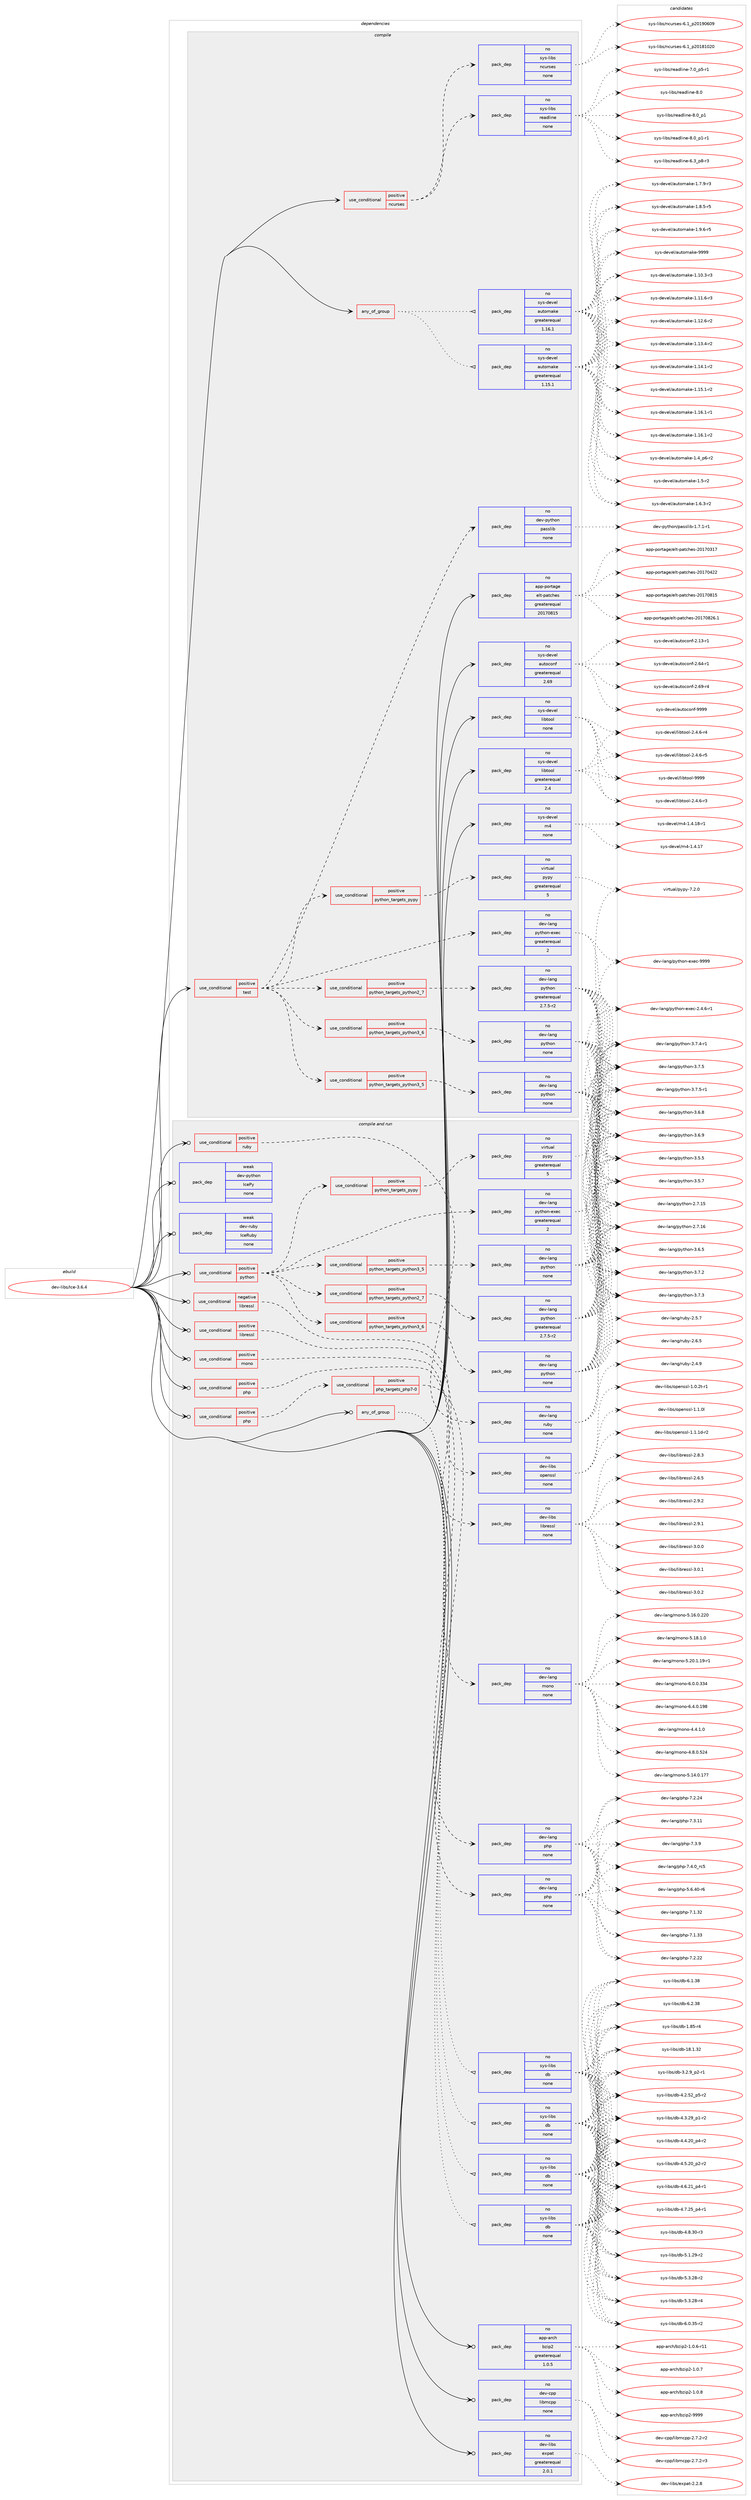 digraph prolog {

# *************
# Graph options
# *************

newrank=true;
concentrate=true;
compound=true;
graph [rankdir=LR,fontname=Helvetica,fontsize=10,ranksep=1.5];#, ranksep=2.5, nodesep=0.2];
edge  [arrowhead=vee];
node  [fontname=Helvetica,fontsize=10];

# **********
# The ebuild
# **********

subgraph cluster_leftcol {
color=gray;
rank=same;
label=<<i>ebuild</i>>;
id [label="dev-libs/Ice-3.6.4", color=red, width=4, href="../dev-libs/Ice-3.6.4.svg"];
}

# ****************
# The dependencies
# ****************

subgraph cluster_midcol {
color=gray;
label=<<i>dependencies</i>>;
subgraph cluster_compile {
fillcolor="#eeeeee";
style=filled;
label=<<i>compile</i>>;
subgraph any10997 {
dependency562320 [label=<<TABLE BORDER="0" CELLBORDER="1" CELLSPACING="0" CELLPADDING="4"><TR><TD CELLPADDING="10">any_of_group</TD></TR></TABLE>>, shape=none, color=red];subgraph pack419984 {
dependency562321 [label=<<TABLE BORDER="0" CELLBORDER="1" CELLSPACING="0" CELLPADDING="4" WIDTH="220"><TR><TD ROWSPAN="6" CELLPADDING="30">pack_dep</TD></TR><TR><TD WIDTH="110">no</TD></TR><TR><TD>sys-devel</TD></TR><TR><TD>automake</TD></TR><TR><TD>greaterequal</TD></TR><TR><TD>1.16.1</TD></TR></TABLE>>, shape=none, color=blue];
}
dependency562320:e -> dependency562321:w [weight=20,style="dotted",arrowhead="oinv"];
subgraph pack419985 {
dependency562322 [label=<<TABLE BORDER="0" CELLBORDER="1" CELLSPACING="0" CELLPADDING="4" WIDTH="220"><TR><TD ROWSPAN="6" CELLPADDING="30">pack_dep</TD></TR><TR><TD WIDTH="110">no</TD></TR><TR><TD>sys-devel</TD></TR><TR><TD>automake</TD></TR><TR><TD>greaterequal</TD></TR><TR><TD>1.15.1</TD></TR></TABLE>>, shape=none, color=blue];
}
dependency562320:e -> dependency562322:w [weight=20,style="dotted",arrowhead="oinv"];
}
id:e -> dependency562320:w [weight=20,style="solid",arrowhead="vee"];
subgraph cond130982 {
dependency562323 [label=<<TABLE BORDER="0" CELLBORDER="1" CELLSPACING="0" CELLPADDING="4"><TR><TD ROWSPAN="3" CELLPADDING="10">use_conditional</TD></TR><TR><TD>positive</TD></TR><TR><TD>ncurses</TD></TR></TABLE>>, shape=none, color=red];
subgraph pack419986 {
dependency562324 [label=<<TABLE BORDER="0" CELLBORDER="1" CELLSPACING="0" CELLPADDING="4" WIDTH="220"><TR><TD ROWSPAN="6" CELLPADDING="30">pack_dep</TD></TR><TR><TD WIDTH="110">no</TD></TR><TR><TD>sys-libs</TD></TR><TR><TD>ncurses</TD></TR><TR><TD>none</TD></TR><TR><TD></TD></TR></TABLE>>, shape=none, color=blue];
}
dependency562323:e -> dependency562324:w [weight=20,style="dashed",arrowhead="vee"];
subgraph pack419987 {
dependency562325 [label=<<TABLE BORDER="0" CELLBORDER="1" CELLSPACING="0" CELLPADDING="4" WIDTH="220"><TR><TD ROWSPAN="6" CELLPADDING="30">pack_dep</TD></TR><TR><TD WIDTH="110">no</TD></TR><TR><TD>sys-libs</TD></TR><TR><TD>readline</TD></TR><TR><TD>none</TD></TR><TR><TD></TD></TR></TABLE>>, shape=none, color=blue];
}
dependency562323:e -> dependency562325:w [weight=20,style="dashed",arrowhead="vee"];
}
id:e -> dependency562323:w [weight=20,style="solid",arrowhead="vee"];
subgraph cond130983 {
dependency562326 [label=<<TABLE BORDER="0" CELLBORDER="1" CELLSPACING="0" CELLPADDING="4"><TR><TD ROWSPAN="3" CELLPADDING="10">use_conditional</TD></TR><TR><TD>positive</TD></TR><TR><TD>test</TD></TR></TABLE>>, shape=none, color=red];
subgraph cond130984 {
dependency562327 [label=<<TABLE BORDER="0" CELLBORDER="1" CELLSPACING="0" CELLPADDING="4"><TR><TD ROWSPAN="3" CELLPADDING="10">use_conditional</TD></TR><TR><TD>positive</TD></TR><TR><TD>python_targets_pypy</TD></TR></TABLE>>, shape=none, color=red];
subgraph pack419988 {
dependency562328 [label=<<TABLE BORDER="0" CELLBORDER="1" CELLSPACING="0" CELLPADDING="4" WIDTH="220"><TR><TD ROWSPAN="6" CELLPADDING="30">pack_dep</TD></TR><TR><TD WIDTH="110">no</TD></TR><TR><TD>virtual</TD></TR><TR><TD>pypy</TD></TR><TR><TD>greaterequal</TD></TR><TR><TD>5</TD></TR></TABLE>>, shape=none, color=blue];
}
dependency562327:e -> dependency562328:w [weight=20,style="dashed",arrowhead="vee"];
}
dependency562326:e -> dependency562327:w [weight=20,style="dashed",arrowhead="vee"];
subgraph cond130985 {
dependency562329 [label=<<TABLE BORDER="0" CELLBORDER="1" CELLSPACING="0" CELLPADDING="4"><TR><TD ROWSPAN="3" CELLPADDING="10">use_conditional</TD></TR><TR><TD>positive</TD></TR><TR><TD>python_targets_python2_7</TD></TR></TABLE>>, shape=none, color=red];
subgraph pack419989 {
dependency562330 [label=<<TABLE BORDER="0" CELLBORDER="1" CELLSPACING="0" CELLPADDING="4" WIDTH="220"><TR><TD ROWSPAN="6" CELLPADDING="30">pack_dep</TD></TR><TR><TD WIDTH="110">no</TD></TR><TR><TD>dev-lang</TD></TR><TR><TD>python</TD></TR><TR><TD>greaterequal</TD></TR><TR><TD>2.7.5-r2</TD></TR></TABLE>>, shape=none, color=blue];
}
dependency562329:e -> dependency562330:w [weight=20,style="dashed",arrowhead="vee"];
}
dependency562326:e -> dependency562329:w [weight=20,style="dashed",arrowhead="vee"];
subgraph cond130986 {
dependency562331 [label=<<TABLE BORDER="0" CELLBORDER="1" CELLSPACING="0" CELLPADDING="4"><TR><TD ROWSPAN="3" CELLPADDING="10">use_conditional</TD></TR><TR><TD>positive</TD></TR><TR><TD>python_targets_python3_5</TD></TR></TABLE>>, shape=none, color=red];
subgraph pack419990 {
dependency562332 [label=<<TABLE BORDER="0" CELLBORDER="1" CELLSPACING="0" CELLPADDING="4" WIDTH="220"><TR><TD ROWSPAN="6" CELLPADDING="30">pack_dep</TD></TR><TR><TD WIDTH="110">no</TD></TR><TR><TD>dev-lang</TD></TR><TR><TD>python</TD></TR><TR><TD>none</TD></TR><TR><TD></TD></TR></TABLE>>, shape=none, color=blue];
}
dependency562331:e -> dependency562332:w [weight=20,style="dashed",arrowhead="vee"];
}
dependency562326:e -> dependency562331:w [weight=20,style="dashed",arrowhead="vee"];
subgraph cond130987 {
dependency562333 [label=<<TABLE BORDER="0" CELLBORDER="1" CELLSPACING="0" CELLPADDING="4"><TR><TD ROWSPAN="3" CELLPADDING="10">use_conditional</TD></TR><TR><TD>positive</TD></TR><TR><TD>python_targets_python3_6</TD></TR></TABLE>>, shape=none, color=red];
subgraph pack419991 {
dependency562334 [label=<<TABLE BORDER="0" CELLBORDER="1" CELLSPACING="0" CELLPADDING="4" WIDTH="220"><TR><TD ROWSPAN="6" CELLPADDING="30">pack_dep</TD></TR><TR><TD WIDTH="110">no</TD></TR><TR><TD>dev-lang</TD></TR><TR><TD>python</TD></TR><TR><TD>none</TD></TR><TR><TD></TD></TR></TABLE>>, shape=none, color=blue];
}
dependency562333:e -> dependency562334:w [weight=20,style="dashed",arrowhead="vee"];
}
dependency562326:e -> dependency562333:w [weight=20,style="dashed",arrowhead="vee"];
subgraph pack419992 {
dependency562335 [label=<<TABLE BORDER="0" CELLBORDER="1" CELLSPACING="0" CELLPADDING="4" WIDTH="220"><TR><TD ROWSPAN="6" CELLPADDING="30">pack_dep</TD></TR><TR><TD WIDTH="110">no</TD></TR><TR><TD>dev-lang</TD></TR><TR><TD>python-exec</TD></TR><TR><TD>greaterequal</TD></TR><TR><TD>2</TD></TR></TABLE>>, shape=none, color=blue];
}
dependency562326:e -> dependency562335:w [weight=20,style="dashed",arrowhead="vee"];
subgraph pack419993 {
dependency562336 [label=<<TABLE BORDER="0" CELLBORDER="1" CELLSPACING="0" CELLPADDING="4" WIDTH="220"><TR><TD ROWSPAN="6" CELLPADDING="30">pack_dep</TD></TR><TR><TD WIDTH="110">no</TD></TR><TR><TD>dev-python</TD></TR><TR><TD>passlib</TD></TR><TR><TD>none</TD></TR><TR><TD></TD></TR></TABLE>>, shape=none, color=blue];
}
dependency562326:e -> dependency562336:w [weight=20,style="dashed",arrowhead="vee"];
}
id:e -> dependency562326:w [weight=20,style="solid",arrowhead="vee"];
subgraph pack419994 {
dependency562337 [label=<<TABLE BORDER="0" CELLBORDER="1" CELLSPACING="0" CELLPADDING="4" WIDTH="220"><TR><TD ROWSPAN="6" CELLPADDING="30">pack_dep</TD></TR><TR><TD WIDTH="110">no</TD></TR><TR><TD>app-portage</TD></TR><TR><TD>elt-patches</TD></TR><TR><TD>greaterequal</TD></TR><TR><TD>20170815</TD></TR></TABLE>>, shape=none, color=blue];
}
id:e -> dependency562337:w [weight=20,style="solid",arrowhead="vee"];
subgraph pack419995 {
dependency562338 [label=<<TABLE BORDER="0" CELLBORDER="1" CELLSPACING="0" CELLPADDING="4" WIDTH="220"><TR><TD ROWSPAN="6" CELLPADDING="30">pack_dep</TD></TR><TR><TD WIDTH="110">no</TD></TR><TR><TD>sys-devel</TD></TR><TR><TD>autoconf</TD></TR><TR><TD>greaterequal</TD></TR><TR><TD>2.69</TD></TR></TABLE>>, shape=none, color=blue];
}
id:e -> dependency562338:w [weight=20,style="solid",arrowhead="vee"];
subgraph pack419996 {
dependency562339 [label=<<TABLE BORDER="0" CELLBORDER="1" CELLSPACING="0" CELLPADDING="4" WIDTH="220"><TR><TD ROWSPAN="6" CELLPADDING="30">pack_dep</TD></TR><TR><TD WIDTH="110">no</TD></TR><TR><TD>sys-devel</TD></TR><TR><TD>libtool</TD></TR><TR><TD>greaterequal</TD></TR><TR><TD>2.4</TD></TR></TABLE>>, shape=none, color=blue];
}
id:e -> dependency562339:w [weight=20,style="solid",arrowhead="vee"];
subgraph pack419997 {
dependency562340 [label=<<TABLE BORDER="0" CELLBORDER="1" CELLSPACING="0" CELLPADDING="4" WIDTH="220"><TR><TD ROWSPAN="6" CELLPADDING="30">pack_dep</TD></TR><TR><TD WIDTH="110">no</TD></TR><TR><TD>sys-devel</TD></TR><TR><TD>libtool</TD></TR><TR><TD>none</TD></TR><TR><TD></TD></TR></TABLE>>, shape=none, color=blue];
}
id:e -> dependency562340:w [weight=20,style="solid",arrowhead="vee"];
subgraph pack419998 {
dependency562341 [label=<<TABLE BORDER="0" CELLBORDER="1" CELLSPACING="0" CELLPADDING="4" WIDTH="220"><TR><TD ROWSPAN="6" CELLPADDING="30">pack_dep</TD></TR><TR><TD WIDTH="110">no</TD></TR><TR><TD>sys-devel</TD></TR><TR><TD>m4</TD></TR><TR><TD>none</TD></TR><TR><TD></TD></TR></TABLE>>, shape=none, color=blue];
}
id:e -> dependency562341:w [weight=20,style="solid",arrowhead="vee"];
}
subgraph cluster_compileandrun {
fillcolor="#eeeeee";
style=filled;
label=<<i>compile and run</i>>;
subgraph any10998 {
dependency562342 [label=<<TABLE BORDER="0" CELLBORDER="1" CELLSPACING="0" CELLPADDING="4"><TR><TD CELLPADDING="10">any_of_group</TD></TR></TABLE>>, shape=none, color=red];subgraph pack419999 {
dependency562343 [label=<<TABLE BORDER="0" CELLBORDER="1" CELLSPACING="0" CELLPADDING="4" WIDTH="220"><TR><TD ROWSPAN="6" CELLPADDING="30">pack_dep</TD></TR><TR><TD WIDTH="110">no</TD></TR><TR><TD>sys-libs</TD></TR><TR><TD>db</TD></TR><TR><TD>none</TD></TR><TR><TD></TD></TR></TABLE>>, shape=none, color=blue];
}
dependency562342:e -> dependency562343:w [weight=20,style="dotted",arrowhead="oinv"];
subgraph pack420000 {
dependency562344 [label=<<TABLE BORDER="0" CELLBORDER="1" CELLSPACING="0" CELLPADDING="4" WIDTH="220"><TR><TD ROWSPAN="6" CELLPADDING="30">pack_dep</TD></TR><TR><TD WIDTH="110">no</TD></TR><TR><TD>sys-libs</TD></TR><TR><TD>db</TD></TR><TR><TD>none</TD></TR><TR><TD></TD></TR></TABLE>>, shape=none, color=blue];
}
dependency562342:e -> dependency562344:w [weight=20,style="dotted",arrowhead="oinv"];
subgraph pack420001 {
dependency562345 [label=<<TABLE BORDER="0" CELLBORDER="1" CELLSPACING="0" CELLPADDING="4" WIDTH="220"><TR><TD ROWSPAN="6" CELLPADDING="30">pack_dep</TD></TR><TR><TD WIDTH="110">no</TD></TR><TR><TD>sys-libs</TD></TR><TR><TD>db</TD></TR><TR><TD>none</TD></TR><TR><TD></TD></TR></TABLE>>, shape=none, color=blue];
}
dependency562342:e -> dependency562345:w [weight=20,style="dotted",arrowhead="oinv"];
subgraph pack420002 {
dependency562346 [label=<<TABLE BORDER="0" CELLBORDER="1" CELLSPACING="0" CELLPADDING="4" WIDTH="220"><TR><TD ROWSPAN="6" CELLPADDING="30">pack_dep</TD></TR><TR><TD WIDTH="110">no</TD></TR><TR><TD>sys-libs</TD></TR><TR><TD>db</TD></TR><TR><TD>none</TD></TR><TR><TD></TD></TR></TABLE>>, shape=none, color=blue];
}
dependency562342:e -> dependency562346:w [weight=20,style="dotted",arrowhead="oinv"];
}
id:e -> dependency562342:w [weight=20,style="solid",arrowhead="odotvee"];
subgraph cond130988 {
dependency562347 [label=<<TABLE BORDER="0" CELLBORDER="1" CELLSPACING="0" CELLPADDING="4"><TR><TD ROWSPAN="3" CELLPADDING="10">use_conditional</TD></TR><TR><TD>negative</TD></TR><TR><TD>libressl</TD></TR></TABLE>>, shape=none, color=red];
subgraph pack420003 {
dependency562348 [label=<<TABLE BORDER="0" CELLBORDER="1" CELLSPACING="0" CELLPADDING="4" WIDTH="220"><TR><TD ROWSPAN="6" CELLPADDING="30">pack_dep</TD></TR><TR><TD WIDTH="110">no</TD></TR><TR><TD>dev-libs</TD></TR><TR><TD>openssl</TD></TR><TR><TD>none</TD></TR><TR><TD></TD></TR></TABLE>>, shape=none, color=blue];
}
dependency562347:e -> dependency562348:w [weight=20,style="dashed",arrowhead="vee"];
}
id:e -> dependency562347:w [weight=20,style="solid",arrowhead="odotvee"];
subgraph cond130989 {
dependency562349 [label=<<TABLE BORDER="0" CELLBORDER="1" CELLSPACING="0" CELLPADDING="4"><TR><TD ROWSPAN="3" CELLPADDING="10">use_conditional</TD></TR><TR><TD>positive</TD></TR><TR><TD>libressl</TD></TR></TABLE>>, shape=none, color=red];
subgraph pack420004 {
dependency562350 [label=<<TABLE BORDER="0" CELLBORDER="1" CELLSPACING="0" CELLPADDING="4" WIDTH="220"><TR><TD ROWSPAN="6" CELLPADDING="30">pack_dep</TD></TR><TR><TD WIDTH="110">no</TD></TR><TR><TD>dev-libs</TD></TR><TR><TD>libressl</TD></TR><TR><TD>none</TD></TR><TR><TD></TD></TR></TABLE>>, shape=none, color=blue];
}
dependency562349:e -> dependency562350:w [weight=20,style="dashed",arrowhead="vee"];
}
id:e -> dependency562349:w [weight=20,style="solid",arrowhead="odotvee"];
subgraph cond130990 {
dependency562351 [label=<<TABLE BORDER="0" CELLBORDER="1" CELLSPACING="0" CELLPADDING="4"><TR><TD ROWSPAN="3" CELLPADDING="10">use_conditional</TD></TR><TR><TD>positive</TD></TR><TR><TD>mono</TD></TR></TABLE>>, shape=none, color=red];
subgraph pack420005 {
dependency562352 [label=<<TABLE BORDER="0" CELLBORDER="1" CELLSPACING="0" CELLPADDING="4" WIDTH="220"><TR><TD ROWSPAN="6" CELLPADDING="30">pack_dep</TD></TR><TR><TD WIDTH="110">no</TD></TR><TR><TD>dev-lang</TD></TR><TR><TD>mono</TD></TR><TR><TD>none</TD></TR><TR><TD></TD></TR></TABLE>>, shape=none, color=blue];
}
dependency562351:e -> dependency562352:w [weight=20,style="dashed",arrowhead="vee"];
}
id:e -> dependency562351:w [weight=20,style="solid",arrowhead="odotvee"];
subgraph cond130991 {
dependency562353 [label=<<TABLE BORDER="0" CELLBORDER="1" CELLSPACING="0" CELLPADDING="4"><TR><TD ROWSPAN="3" CELLPADDING="10">use_conditional</TD></TR><TR><TD>positive</TD></TR><TR><TD>php</TD></TR></TABLE>>, shape=none, color=red];
subgraph cond130992 {
dependency562354 [label=<<TABLE BORDER="0" CELLBORDER="1" CELLSPACING="0" CELLPADDING="4"><TR><TD ROWSPAN="3" CELLPADDING="10">use_conditional</TD></TR><TR><TD>positive</TD></TR><TR><TD>php_targets_php7-0</TD></TR></TABLE>>, shape=none, color=red];
subgraph pack420006 {
dependency562355 [label=<<TABLE BORDER="0" CELLBORDER="1" CELLSPACING="0" CELLPADDING="4" WIDTH="220"><TR><TD ROWSPAN="6" CELLPADDING="30">pack_dep</TD></TR><TR><TD WIDTH="110">no</TD></TR><TR><TD>dev-lang</TD></TR><TR><TD>php</TD></TR><TR><TD>none</TD></TR><TR><TD></TD></TR></TABLE>>, shape=none, color=blue];
}
dependency562354:e -> dependency562355:w [weight=20,style="dashed",arrowhead="vee"];
}
dependency562353:e -> dependency562354:w [weight=20,style="dashed",arrowhead="vee"];
}
id:e -> dependency562353:w [weight=20,style="solid",arrowhead="odotvee"];
subgraph cond130993 {
dependency562356 [label=<<TABLE BORDER="0" CELLBORDER="1" CELLSPACING="0" CELLPADDING="4"><TR><TD ROWSPAN="3" CELLPADDING="10">use_conditional</TD></TR><TR><TD>positive</TD></TR><TR><TD>php</TD></TR></TABLE>>, shape=none, color=red];
subgraph pack420007 {
dependency562357 [label=<<TABLE BORDER="0" CELLBORDER="1" CELLSPACING="0" CELLPADDING="4" WIDTH="220"><TR><TD ROWSPAN="6" CELLPADDING="30">pack_dep</TD></TR><TR><TD WIDTH="110">no</TD></TR><TR><TD>dev-lang</TD></TR><TR><TD>php</TD></TR><TR><TD>none</TD></TR><TR><TD></TD></TR></TABLE>>, shape=none, color=blue];
}
dependency562356:e -> dependency562357:w [weight=20,style="dashed",arrowhead="vee"];
}
id:e -> dependency562356:w [weight=20,style="solid",arrowhead="odotvee"];
subgraph cond130994 {
dependency562358 [label=<<TABLE BORDER="0" CELLBORDER="1" CELLSPACING="0" CELLPADDING="4"><TR><TD ROWSPAN="3" CELLPADDING="10">use_conditional</TD></TR><TR><TD>positive</TD></TR><TR><TD>python</TD></TR></TABLE>>, shape=none, color=red];
subgraph cond130995 {
dependency562359 [label=<<TABLE BORDER="0" CELLBORDER="1" CELLSPACING="0" CELLPADDING="4"><TR><TD ROWSPAN="3" CELLPADDING="10">use_conditional</TD></TR><TR><TD>positive</TD></TR><TR><TD>python_targets_pypy</TD></TR></TABLE>>, shape=none, color=red];
subgraph pack420008 {
dependency562360 [label=<<TABLE BORDER="0" CELLBORDER="1" CELLSPACING="0" CELLPADDING="4" WIDTH="220"><TR><TD ROWSPAN="6" CELLPADDING="30">pack_dep</TD></TR><TR><TD WIDTH="110">no</TD></TR><TR><TD>virtual</TD></TR><TR><TD>pypy</TD></TR><TR><TD>greaterequal</TD></TR><TR><TD>5</TD></TR></TABLE>>, shape=none, color=blue];
}
dependency562359:e -> dependency562360:w [weight=20,style="dashed",arrowhead="vee"];
}
dependency562358:e -> dependency562359:w [weight=20,style="dashed",arrowhead="vee"];
subgraph cond130996 {
dependency562361 [label=<<TABLE BORDER="0" CELLBORDER="1" CELLSPACING="0" CELLPADDING="4"><TR><TD ROWSPAN="3" CELLPADDING="10">use_conditional</TD></TR><TR><TD>positive</TD></TR><TR><TD>python_targets_python2_7</TD></TR></TABLE>>, shape=none, color=red];
subgraph pack420009 {
dependency562362 [label=<<TABLE BORDER="0" CELLBORDER="1" CELLSPACING="0" CELLPADDING="4" WIDTH="220"><TR><TD ROWSPAN="6" CELLPADDING="30">pack_dep</TD></TR><TR><TD WIDTH="110">no</TD></TR><TR><TD>dev-lang</TD></TR><TR><TD>python</TD></TR><TR><TD>greaterequal</TD></TR><TR><TD>2.7.5-r2</TD></TR></TABLE>>, shape=none, color=blue];
}
dependency562361:e -> dependency562362:w [weight=20,style="dashed",arrowhead="vee"];
}
dependency562358:e -> dependency562361:w [weight=20,style="dashed",arrowhead="vee"];
subgraph cond130997 {
dependency562363 [label=<<TABLE BORDER="0" CELLBORDER="1" CELLSPACING="0" CELLPADDING="4"><TR><TD ROWSPAN="3" CELLPADDING="10">use_conditional</TD></TR><TR><TD>positive</TD></TR><TR><TD>python_targets_python3_5</TD></TR></TABLE>>, shape=none, color=red];
subgraph pack420010 {
dependency562364 [label=<<TABLE BORDER="0" CELLBORDER="1" CELLSPACING="0" CELLPADDING="4" WIDTH="220"><TR><TD ROWSPAN="6" CELLPADDING="30">pack_dep</TD></TR><TR><TD WIDTH="110">no</TD></TR><TR><TD>dev-lang</TD></TR><TR><TD>python</TD></TR><TR><TD>none</TD></TR><TR><TD></TD></TR></TABLE>>, shape=none, color=blue];
}
dependency562363:e -> dependency562364:w [weight=20,style="dashed",arrowhead="vee"];
}
dependency562358:e -> dependency562363:w [weight=20,style="dashed",arrowhead="vee"];
subgraph cond130998 {
dependency562365 [label=<<TABLE BORDER="0" CELLBORDER="1" CELLSPACING="0" CELLPADDING="4"><TR><TD ROWSPAN="3" CELLPADDING="10">use_conditional</TD></TR><TR><TD>positive</TD></TR><TR><TD>python_targets_python3_6</TD></TR></TABLE>>, shape=none, color=red];
subgraph pack420011 {
dependency562366 [label=<<TABLE BORDER="0" CELLBORDER="1" CELLSPACING="0" CELLPADDING="4" WIDTH="220"><TR><TD ROWSPAN="6" CELLPADDING="30">pack_dep</TD></TR><TR><TD WIDTH="110">no</TD></TR><TR><TD>dev-lang</TD></TR><TR><TD>python</TD></TR><TR><TD>none</TD></TR><TR><TD></TD></TR></TABLE>>, shape=none, color=blue];
}
dependency562365:e -> dependency562366:w [weight=20,style="dashed",arrowhead="vee"];
}
dependency562358:e -> dependency562365:w [weight=20,style="dashed",arrowhead="vee"];
subgraph pack420012 {
dependency562367 [label=<<TABLE BORDER="0" CELLBORDER="1" CELLSPACING="0" CELLPADDING="4" WIDTH="220"><TR><TD ROWSPAN="6" CELLPADDING="30">pack_dep</TD></TR><TR><TD WIDTH="110">no</TD></TR><TR><TD>dev-lang</TD></TR><TR><TD>python-exec</TD></TR><TR><TD>greaterequal</TD></TR><TR><TD>2</TD></TR></TABLE>>, shape=none, color=blue];
}
dependency562358:e -> dependency562367:w [weight=20,style="dashed",arrowhead="vee"];
}
id:e -> dependency562358:w [weight=20,style="solid",arrowhead="odotvee"];
subgraph cond130999 {
dependency562368 [label=<<TABLE BORDER="0" CELLBORDER="1" CELLSPACING="0" CELLPADDING="4"><TR><TD ROWSPAN="3" CELLPADDING="10">use_conditional</TD></TR><TR><TD>positive</TD></TR><TR><TD>ruby</TD></TR></TABLE>>, shape=none, color=red];
subgraph pack420013 {
dependency562369 [label=<<TABLE BORDER="0" CELLBORDER="1" CELLSPACING="0" CELLPADDING="4" WIDTH="220"><TR><TD ROWSPAN="6" CELLPADDING="30">pack_dep</TD></TR><TR><TD WIDTH="110">no</TD></TR><TR><TD>dev-lang</TD></TR><TR><TD>ruby</TD></TR><TR><TD>none</TD></TR><TR><TD></TD></TR></TABLE>>, shape=none, color=blue];
}
dependency562368:e -> dependency562369:w [weight=20,style="dashed",arrowhead="vee"];
}
id:e -> dependency562368:w [weight=20,style="solid",arrowhead="odotvee"];
subgraph pack420014 {
dependency562370 [label=<<TABLE BORDER="0" CELLBORDER="1" CELLSPACING="0" CELLPADDING="4" WIDTH="220"><TR><TD ROWSPAN="6" CELLPADDING="30">pack_dep</TD></TR><TR><TD WIDTH="110">no</TD></TR><TR><TD>app-arch</TD></TR><TR><TD>bzip2</TD></TR><TR><TD>greaterequal</TD></TR><TR><TD>1.0.5</TD></TR></TABLE>>, shape=none, color=blue];
}
id:e -> dependency562370:w [weight=20,style="solid",arrowhead="odotvee"];
subgraph pack420015 {
dependency562371 [label=<<TABLE BORDER="0" CELLBORDER="1" CELLSPACING="0" CELLPADDING="4" WIDTH="220"><TR><TD ROWSPAN="6" CELLPADDING="30">pack_dep</TD></TR><TR><TD WIDTH="110">no</TD></TR><TR><TD>dev-cpp</TD></TR><TR><TD>libmcpp</TD></TR><TR><TD>none</TD></TR><TR><TD></TD></TR></TABLE>>, shape=none, color=blue];
}
id:e -> dependency562371:w [weight=20,style="solid",arrowhead="odotvee"];
subgraph pack420016 {
dependency562372 [label=<<TABLE BORDER="0" CELLBORDER="1" CELLSPACING="0" CELLPADDING="4" WIDTH="220"><TR><TD ROWSPAN="6" CELLPADDING="30">pack_dep</TD></TR><TR><TD WIDTH="110">no</TD></TR><TR><TD>dev-libs</TD></TR><TR><TD>expat</TD></TR><TR><TD>greaterequal</TD></TR><TR><TD>2.0.1</TD></TR></TABLE>>, shape=none, color=blue];
}
id:e -> dependency562372:w [weight=20,style="solid",arrowhead="odotvee"];
subgraph pack420017 {
dependency562373 [label=<<TABLE BORDER="0" CELLBORDER="1" CELLSPACING="0" CELLPADDING="4" WIDTH="220"><TR><TD ROWSPAN="6" CELLPADDING="30">pack_dep</TD></TR><TR><TD WIDTH="110">weak</TD></TR><TR><TD>dev-python</TD></TR><TR><TD>IcePy</TD></TR><TR><TD>none</TD></TR><TR><TD></TD></TR></TABLE>>, shape=none, color=blue];
}
id:e -> dependency562373:w [weight=20,style="solid",arrowhead="odotvee"];
subgraph pack420018 {
dependency562374 [label=<<TABLE BORDER="0" CELLBORDER="1" CELLSPACING="0" CELLPADDING="4" WIDTH="220"><TR><TD ROWSPAN="6" CELLPADDING="30">pack_dep</TD></TR><TR><TD WIDTH="110">weak</TD></TR><TR><TD>dev-ruby</TD></TR><TR><TD>IceRuby</TD></TR><TR><TD>none</TD></TR><TR><TD></TD></TR></TABLE>>, shape=none, color=blue];
}
id:e -> dependency562374:w [weight=20,style="solid",arrowhead="odotvee"];
}
subgraph cluster_run {
fillcolor="#eeeeee";
style=filled;
label=<<i>run</i>>;
}
}

# **************
# The candidates
# **************

subgraph cluster_choices {
rank=same;
color=gray;
label=<<i>candidates</i>>;

subgraph choice419984 {
color=black;
nodesep=1;
choice11512111545100101118101108479711711611110997107101454946494846514511451 [label="sys-devel/automake-1.10.3-r3", color=red, width=4,href="../sys-devel/automake-1.10.3-r3.svg"];
choice11512111545100101118101108479711711611110997107101454946494946544511451 [label="sys-devel/automake-1.11.6-r3", color=red, width=4,href="../sys-devel/automake-1.11.6-r3.svg"];
choice11512111545100101118101108479711711611110997107101454946495046544511450 [label="sys-devel/automake-1.12.6-r2", color=red, width=4,href="../sys-devel/automake-1.12.6-r2.svg"];
choice11512111545100101118101108479711711611110997107101454946495146524511450 [label="sys-devel/automake-1.13.4-r2", color=red, width=4,href="../sys-devel/automake-1.13.4-r2.svg"];
choice11512111545100101118101108479711711611110997107101454946495246494511450 [label="sys-devel/automake-1.14.1-r2", color=red, width=4,href="../sys-devel/automake-1.14.1-r2.svg"];
choice11512111545100101118101108479711711611110997107101454946495346494511450 [label="sys-devel/automake-1.15.1-r2", color=red, width=4,href="../sys-devel/automake-1.15.1-r2.svg"];
choice11512111545100101118101108479711711611110997107101454946495446494511449 [label="sys-devel/automake-1.16.1-r1", color=red, width=4,href="../sys-devel/automake-1.16.1-r1.svg"];
choice11512111545100101118101108479711711611110997107101454946495446494511450 [label="sys-devel/automake-1.16.1-r2", color=red, width=4,href="../sys-devel/automake-1.16.1-r2.svg"];
choice115121115451001011181011084797117116111109971071014549465295112544511450 [label="sys-devel/automake-1.4_p6-r2", color=red, width=4,href="../sys-devel/automake-1.4_p6-r2.svg"];
choice11512111545100101118101108479711711611110997107101454946534511450 [label="sys-devel/automake-1.5-r2", color=red, width=4,href="../sys-devel/automake-1.5-r2.svg"];
choice115121115451001011181011084797117116111109971071014549465446514511450 [label="sys-devel/automake-1.6.3-r2", color=red, width=4,href="../sys-devel/automake-1.6.3-r2.svg"];
choice115121115451001011181011084797117116111109971071014549465546574511451 [label="sys-devel/automake-1.7.9-r3", color=red, width=4,href="../sys-devel/automake-1.7.9-r3.svg"];
choice115121115451001011181011084797117116111109971071014549465646534511453 [label="sys-devel/automake-1.8.5-r5", color=red, width=4,href="../sys-devel/automake-1.8.5-r5.svg"];
choice115121115451001011181011084797117116111109971071014549465746544511453 [label="sys-devel/automake-1.9.6-r5", color=red, width=4,href="../sys-devel/automake-1.9.6-r5.svg"];
choice115121115451001011181011084797117116111109971071014557575757 [label="sys-devel/automake-9999", color=red, width=4,href="../sys-devel/automake-9999.svg"];
dependency562321:e -> choice11512111545100101118101108479711711611110997107101454946494846514511451:w [style=dotted,weight="100"];
dependency562321:e -> choice11512111545100101118101108479711711611110997107101454946494946544511451:w [style=dotted,weight="100"];
dependency562321:e -> choice11512111545100101118101108479711711611110997107101454946495046544511450:w [style=dotted,weight="100"];
dependency562321:e -> choice11512111545100101118101108479711711611110997107101454946495146524511450:w [style=dotted,weight="100"];
dependency562321:e -> choice11512111545100101118101108479711711611110997107101454946495246494511450:w [style=dotted,weight="100"];
dependency562321:e -> choice11512111545100101118101108479711711611110997107101454946495346494511450:w [style=dotted,weight="100"];
dependency562321:e -> choice11512111545100101118101108479711711611110997107101454946495446494511449:w [style=dotted,weight="100"];
dependency562321:e -> choice11512111545100101118101108479711711611110997107101454946495446494511450:w [style=dotted,weight="100"];
dependency562321:e -> choice115121115451001011181011084797117116111109971071014549465295112544511450:w [style=dotted,weight="100"];
dependency562321:e -> choice11512111545100101118101108479711711611110997107101454946534511450:w [style=dotted,weight="100"];
dependency562321:e -> choice115121115451001011181011084797117116111109971071014549465446514511450:w [style=dotted,weight="100"];
dependency562321:e -> choice115121115451001011181011084797117116111109971071014549465546574511451:w [style=dotted,weight="100"];
dependency562321:e -> choice115121115451001011181011084797117116111109971071014549465646534511453:w [style=dotted,weight="100"];
dependency562321:e -> choice115121115451001011181011084797117116111109971071014549465746544511453:w [style=dotted,weight="100"];
dependency562321:e -> choice115121115451001011181011084797117116111109971071014557575757:w [style=dotted,weight="100"];
}
subgraph choice419985 {
color=black;
nodesep=1;
choice11512111545100101118101108479711711611110997107101454946494846514511451 [label="sys-devel/automake-1.10.3-r3", color=red, width=4,href="../sys-devel/automake-1.10.3-r3.svg"];
choice11512111545100101118101108479711711611110997107101454946494946544511451 [label="sys-devel/automake-1.11.6-r3", color=red, width=4,href="../sys-devel/automake-1.11.6-r3.svg"];
choice11512111545100101118101108479711711611110997107101454946495046544511450 [label="sys-devel/automake-1.12.6-r2", color=red, width=4,href="../sys-devel/automake-1.12.6-r2.svg"];
choice11512111545100101118101108479711711611110997107101454946495146524511450 [label="sys-devel/automake-1.13.4-r2", color=red, width=4,href="../sys-devel/automake-1.13.4-r2.svg"];
choice11512111545100101118101108479711711611110997107101454946495246494511450 [label="sys-devel/automake-1.14.1-r2", color=red, width=4,href="../sys-devel/automake-1.14.1-r2.svg"];
choice11512111545100101118101108479711711611110997107101454946495346494511450 [label="sys-devel/automake-1.15.1-r2", color=red, width=4,href="../sys-devel/automake-1.15.1-r2.svg"];
choice11512111545100101118101108479711711611110997107101454946495446494511449 [label="sys-devel/automake-1.16.1-r1", color=red, width=4,href="../sys-devel/automake-1.16.1-r1.svg"];
choice11512111545100101118101108479711711611110997107101454946495446494511450 [label="sys-devel/automake-1.16.1-r2", color=red, width=4,href="../sys-devel/automake-1.16.1-r2.svg"];
choice115121115451001011181011084797117116111109971071014549465295112544511450 [label="sys-devel/automake-1.4_p6-r2", color=red, width=4,href="../sys-devel/automake-1.4_p6-r2.svg"];
choice11512111545100101118101108479711711611110997107101454946534511450 [label="sys-devel/automake-1.5-r2", color=red, width=4,href="../sys-devel/automake-1.5-r2.svg"];
choice115121115451001011181011084797117116111109971071014549465446514511450 [label="sys-devel/automake-1.6.3-r2", color=red, width=4,href="../sys-devel/automake-1.6.3-r2.svg"];
choice115121115451001011181011084797117116111109971071014549465546574511451 [label="sys-devel/automake-1.7.9-r3", color=red, width=4,href="../sys-devel/automake-1.7.9-r3.svg"];
choice115121115451001011181011084797117116111109971071014549465646534511453 [label="sys-devel/automake-1.8.5-r5", color=red, width=4,href="../sys-devel/automake-1.8.5-r5.svg"];
choice115121115451001011181011084797117116111109971071014549465746544511453 [label="sys-devel/automake-1.9.6-r5", color=red, width=4,href="../sys-devel/automake-1.9.6-r5.svg"];
choice115121115451001011181011084797117116111109971071014557575757 [label="sys-devel/automake-9999", color=red, width=4,href="../sys-devel/automake-9999.svg"];
dependency562322:e -> choice11512111545100101118101108479711711611110997107101454946494846514511451:w [style=dotted,weight="100"];
dependency562322:e -> choice11512111545100101118101108479711711611110997107101454946494946544511451:w [style=dotted,weight="100"];
dependency562322:e -> choice11512111545100101118101108479711711611110997107101454946495046544511450:w [style=dotted,weight="100"];
dependency562322:e -> choice11512111545100101118101108479711711611110997107101454946495146524511450:w [style=dotted,weight="100"];
dependency562322:e -> choice11512111545100101118101108479711711611110997107101454946495246494511450:w [style=dotted,weight="100"];
dependency562322:e -> choice11512111545100101118101108479711711611110997107101454946495346494511450:w [style=dotted,weight="100"];
dependency562322:e -> choice11512111545100101118101108479711711611110997107101454946495446494511449:w [style=dotted,weight="100"];
dependency562322:e -> choice11512111545100101118101108479711711611110997107101454946495446494511450:w [style=dotted,weight="100"];
dependency562322:e -> choice115121115451001011181011084797117116111109971071014549465295112544511450:w [style=dotted,weight="100"];
dependency562322:e -> choice11512111545100101118101108479711711611110997107101454946534511450:w [style=dotted,weight="100"];
dependency562322:e -> choice115121115451001011181011084797117116111109971071014549465446514511450:w [style=dotted,weight="100"];
dependency562322:e -> choice115121115451001011181011084797117116111109971071014549465546574511451:w [style=dotted,weight="100"];
dependency562322:e -> choice115121115451001011181011084797117116111109971071014549465646534511453:w [style=dotted,weight="100"];
dependency562322:e -> choice115121115451001011181011084797117116111109971071014549465746544511453:w [style=dotted,weight="100"];
dependency562322:e -> choice115121115451001011181011084797117116111109971071014557575757:w [style=dotted,weight="100"];
}
subgraph choice419986 {
color=black;
nodesep=1;
choice1151211154510810598115471109911711411510111545544649951125048495649485048 [label="sys-libs/ncurses-6.1_p20181020", color=red, width=4,href="../sys-libs/ncurses-6.1_p20181020.svg"];
choice1151211154510810598115471109911711411510111545544649951125048495748544857 [label="sys-libs/ncurses-6.1_p20190609", color=red, width=4,href="../sys-libs/ncurses-6.1_p20190609.svg"];
dependency562324:e -> choice1151211154510810598115471109911711411510111545544649951125048495649485048:w [style=dotted,weight="100"];
dependency562324:e -> choice1151211154510810598115471109911711411510111545544649951125048495748544857:w [style=dotted,weight="100"];
}
subgraph choice419987 {
color=black;
nodesep=1;
choice115121115451081059811547114101971001081051101014554465195112564511451 [label="sys-libs/readline-6.3_p8-r3", color=red, width=4,href="../sys-libs/readline-6.3_p8-r3.svg"];
choice115121115451081059811547114101971001081051101014555464895112534511449 [label="sys-libs/readline-7.0_p5-r1", color=red, width=4,href="../sys-libs/readline-7.0_p5-r1.svg"];
choice1151211154510810598115471141019710010810511010145564648 [label="sys-libs/readline-8.0", color=red, width=4,href="../sys-libs/readline-8.0.svg"];
choice11512111545108105981154711410197100108105110101455646489511249 [label="sys-libs/readline-8.0_p1", color=red, width=4,href="../sys-libs/readline-8.0_p1.svg"];
choice115121115451081059811547114101971001081051101014556464895112494511449 [label="sys-libs/readline-8.0_p1-r1", color=red, width=4,href="../sys-libs/readline-8.0_p1-r1.svg"];
dependency562325:e -> choice115121115451081059811547114101971001081051101014554465195112564511451:w [style=dotted,weight="100"];
dependency562325:e -> choice115121115451081059811547114101971001081051101014555464895112534511449:w [style=dotted,weight="100"];
dependency562325:e -> choice1151211154510810598115471141019710010810511010145564648:w [style=dotted,weight="100"];
dependency562325:e -> choice11512111545108105981154711410197100108105110101455646489511249:w [style=dotted,weight="100"];
dependency562325:e -> choice115121115451081059811547114101971001081051101014556464895112494511449:w [style=dotted,weight="100"];
}
subgraph choice419988 {
color=black;
nodesep=1;
choice1181051141161179710847112121112121455546504648 [label="virtual/pypy-7.2.0", color=red, width=4,href="../virtual/pypy-7.2.0.svg"];
dependency562328:e -> choice1181051141161179710847112121112121455546504648:w [style=dotted,weight="100"];
}
subgraph choice419989 {
color=black;
nodesep=1;
choice10010111845108971101034711212111610411111045504655464953 [label="dev-lang/python-2.7.15", color=red, width=4,href="../dev-lang/python-2.7.15.svg"];
choice10010111845108971101034711212111610411111045504655464954 [label="dev-lang/python-2.7.16", color=red, width=4,href="../dev-lang/python-2.7.16.svg"];
choice100101118451089711010347112121116104111110455146534653 [label="dev-lang/python-3.5.5", color=red, width=4,href="../dev-lang/python-3.5.5.svg"];
choice100101118451089711010347112121116104111110455146534655 [label="dev-lang/python-3.5.7", color=red, width=4,href="../dev-lang/python-3.5.7.svg"];
choice100101118451089711010347112121116104111110455146544653 [label="dev-lang/python-3.6.5", color=red, width=4,href="../dev-lang/python-3.6.5.svg"];
choice100101118451089711010347112121116104111110455146544656 [label="dev-lang/python-3.6.8", color=red, width=4,href="../dev-lang/python-3.6.8.svg"];
choice100101118451089711010347112121116104111110455146544657 [label="dev-lang/python-3.6.9", color=red, width=4,href="../dev-lang/python-3.6.9.svg"];
choice100101118451089711010347112121116104111110455146554650 [label="dev-lang/python-3.7.2", color=red, width=4,href="../dev-lang/python-3.7.2.svg"];
choice100101118451089711010347112121116104111110455146554651 [label="dev-lang/python-3.7.3", color=red, width=4,href="../dev-lang/python-3.7.3.svg"];
choice1001011184510897110103471121211161041111104551465546524511449 [label="dev-lang/python-3.7.4-r1", color=red, width=4,href="../dev-lang/python-3.7.4-r1.svg"];
choice100101118451089711010347112121116104111110455146554653 [label="dev-lang/python-3.7.5", color=red, width=4,href="../dev-lang/python-3.7.5.svg"];
choice1001011184510897110103471121211161041111104551465546534511449 [label="dev-lang/python-3.7.5-r1", color=red, width=4,href="../dev-lang/python-3.7.5-r1.svg"];
dependency562330:e -> choice10010111845108971101034711212111610411111045504655464953:w [style=dotted,weight="100"];
dependency562330:e -> choice10010111845108971101034711212111610411111045504655464954:w [style=dotted,weight="100"];
dependency562330:e -> choice100101118451089711010347112121116104111110455146534653:w [style=dotted,weight="100"];
dependency562330:e -> choice100101118451089711010347112121116104111110455146534655:w [style=dotted,weight="100"];
dependency562330:e -> choice100101118451089711010347112121116104111110455146544653:w [style=dotted,weight="100"];
dependency562330:e -> choice100101118451089711010347112121116104111110455146544656:w [style=dotted,weight="100"];
dependency562330:e -> choice100101118451089711010347112121116104111110455146544657:w [style=dotted,weight="100"];
dependency562330:e -> choice100101118451089711010347112121116104111110455146554650:w [style=dotted,weight="100"];
dependency562330:e -> choice100101118451089711010347112121116104111110455146554651:w [style=dotted,weight="100"];
dependency562330:e -> choice1001011184510897110103471121211161041111104551465546524511449:w [style=dotted,weight="100"];
dependency562330:e -> choice100101118451089711010347112121116104111110455146554653:w [style=dotted,weight="100"];
dependency562330:e -> choice1001011184510897110103471121211161041111104551465546534511449:w [style=dotted,weight="100"];
}
subgraph choice419990 {
color=black;
nodesep=1;
choice10010111845108971101034711212111610411111045504655464953 [label="dev-lang/python-2.7.15", color=red, width=4,href="../dev-lang/python-2.7.15.svg"];
choice10010111845108971101034711212111610411111045504655464954 [label="dev-lang/python-2.7.16", color=red, width=4,href="../dev-lang/python-2.7.16.svg"];
choice100101118451089711010347112121116104111110455146534653 [label="dev-lang/python-3.5.5", color=red, width=4,href="../dev-lang/python-3.5.5.svg"];
choice100101118451089711010347112121116104111110455146534655 [label="dev-lang/python-3.5.7", color=red, width=4,href="../dev-lang/python-3.5.7.svg"];
choice100101118451089711010347112121116104111110455146544653 [label="dev-lang/python-3.6.5", color=red, width=4,href="../dev-lang/python-3.6.5.svg"];
choice100101118451089711010347112121116104111110455146544656 [label="dev-lang/python-3.6.8", color=red, width=4,href="../dev-lang/python-3.6.8.svg"];
choice100101118451089711010347112121116104111110455146544657 [label="dev-lang/python-3.6.9", color=red, width=4,href="../dev-lang/python-3.6.9.svg"];
choice100101118451089711010347112121116104111110455146554650 [label="dev-lang/python-3.7.2", color=red, width=4,href="../dev-lang/python-3.7.2.svg"];
choice100101118451089711010347112121116104111110455146554651 [label="dev-lang/python-3.7.3", color=red, width=4,href="../dev-lang/python-3.7.3.svg"];
choice1001011184510897110103471121211161041111104551465546524511449 [label="dev-lang/python-3.7.4-r1", color=red, width=4,href="../dev-lang/python-3.7.4-r1.svg"];
choice100101118451089711010347112121116104111110455146554653 [label="dev-lang/python-3.7.5", color=red, width=4,href="../dev-lang/python-3.7.5.svg"];
choice1001011184510897110103471121211161041111104551465546534511449 [label="dev-lang/python-3.7.5-r1", color=red, width=4,href="../dev-lang/python-3.7.5-r1.svg"];
dependency562332:e -> choice10010111845108971101034711212111610411111045504655464953:w [style=dotted,weight="100"];
dependency562332:e -> choice10010111845108971101034711212111610411111045504655464954:w [style=dotted,weight="100"];
dependency562332:e -> choice100101118451089711010347112121116104111110455146534653:w [style=dotted,weight="100"];
dependency562332:e -> choice100101118451089711010347112121116104111110455146534655:w [style=dotted,weight="100"];
dependency562332:e -> choice100101118451089711010347112121116104111110455146544653:w [style=dotted,weight="100"];
dependency562332:e -> choice100101118451089711010347112121116104111110455146544656:w [style=dotted,weight="100"];
dependency562332:e -> choice100101118451089711010347112121116104111110455146544657:w [style=dotted,weight="100"];
dependency562332:e -> choice100101118451089711010347112121116104111110455146554650:w [style=dotted,weight="100"];
dependency562332:e -> choice100101118451089711010347112121116104111110455146554651:w [style=dotted,weight="100"];
dependency562332:e -> choice1001011184510897110103471121211161041111104551465546524511449:w [style=dotted,weight="100"];
dependency562332:e -> choice100101118451089711010347112121116104111110455146554653:w [style=dotted,weight="100"];
dependency562332:e -> choice1001011184510897110103471121211161041111104551465546534511449:w [style=dotted,weight="100"];
}
subgraph choice419991 {
color=black;
nodesep=1;
choice10010111845108971101034711212111610411111045504655464953 [label="dev-lang/python-2.7.15", color=red, width=4,href="../dev-lang/python-2.7.15.svg"];
choice10010111845108971101034711212111610411111045504655464954 [label="dev-lang/python-2.7.16", color=red, width=4,href="../dev-lang/python-2.7.16.svg"];
choice100101118451089711010347112121116104111110455146534653 [label="dev-lang/python-3.5.5", color=red, width=4,href="../dev-lang/python-3.5.5.svg"];
choice100101118451089711010347112121116104111110455146534655 [label="dev-lang/python-3.5.7", color=red, width=4,href="../dev-lang/python-3.5.7.svg"];
choice100101118451089711010347112121116104111110455146544653 [label="dev-lang/python-3.6.5", color=red, width=4,href="../dev-lang/python-3.6.5.svg"];
choice100101118451089711010347112121116104111110455146544656 [label="dev-lang/python-3.6.8", color=red, width=4,href="../dev-lang/python-3.6.8.svg"];
choice100101118451089711010347112121116104111110455146544657 [label="dev-lang/python-3.6.9", color=red, width=4,href="../dev-lang/python-3.6.9.svg"];
choice100101118451089711010347112121116104111110455146554650 [label="dev-lang/python-3.7.2", color=red, width=4,href="../dev-lang/python-3.7.2.svg"];
choice100101118451089711010347112121116104111110455146554651 [label="dev-lang/python-3.7.3", color=red, width=4,href="../dev-lang/python-3.7.3.svg"];
choice1001011184510897110103471121211161041111104551465546524511449 [label="dev-lang/python-3.7.4-r1", color=red, width=4,href="../dev-lang/python-3.7.4-r1.svg"];
choice100101118451089711010347112121116104111110455146554653 [label="dev-lang/python-3.7.5", color=red, width=4,href="../dev-lang/python-3.7.5.svg"];
choice1001011184510897110103471121211161041111104551465546534511449 [label="dev-lang/python-3.7.5-r1", color=red, width=4,href="../dev-lang/python-3.7.5-r1.svg"];
dependency562334:e -> choice10010111845108971101034711212111610411111045504655464953:w [style=dotted,weight="100"];
dependency562334:e -> choice10010111845108971101034711212111610411111045504655464954:w [style=dotted,weight="100"];
dependency562334:e -> choice100101118451089711010347112121116104111110455146534653:w [style=dotted,weight="100"];
dependency562334:e -> choice100101118451089711010347112121116104111110455146534655:w [style=dotted,weight="100"];
dependency562334:e -> choice100101118451089711010347112121116104111110455146544653:w [style=dotted,weight="100"];
dependency562334:e -> choice100101118451089711010347112121116104111110455146544656:w [style=dotted,weight="100"];
dependency562334:e -> choice100101118451089711010347112121116104111110455146544657:w [style=dotted,weight="100"];
dependency562334:e -> choice100101118451089711010347112121116104111110455146554650:w [style=dotted,weight="100"];
dependency562334:e -> choice100101118451089711010347112121116104111110455146554651:w [style=dotted,weight="100"];
dependency562334:e -> choice1001011184510897110103471121211161041111104551465546524511449:w [style=dotted,weight="100"];
dependency562334:e -> choice100101118451089711010347112121116104111110455146554653:w [style=dotted,weight="100"];
dependency562334:e -> choice1001011184510897110103471121211161041111104551465546534511449:w [style=dotted,weight="100"];
}
subgraph choice419992 {
color=black;
nodesep=1;
choice10010111845108971101034711212111610411111045101120101994550465246544511449 [label="dev-lang/python-exec-2.4.6-r1", color=red, width=4,href="../dev-lang/python-exec-2.4.6-r1.svg"];
choice10010111845108971101034711212111610411111045101120101994557575757 [label="dev-lang/python-exec-9999", color=red, width=4,href="../dev-lang/python-exec-9999.svg"];
dependency562335:e -> choice10010111845108971101034711212111610411111045101120101994550465246544511449:w [style=dotted,weight="100"];
dependency562335:e -> choice10010111845108971101034711212111610411111045101120101994557575757:w [style=dotted,weight="100"];
}
subgraph choice419993 {
color=black;
nodesep=1;
choice100101118451121211161041111104711297115115108105984549465546494511449 [label="dev-python/passlib-1.7.1-r1", color=red, width=4,href="../dev-python/passlib-1.7.1-r1.svg"];
dependency562336:e -> choice100101118451121211161041111104711297115115108105984549465546494511449:w [style=dotted,weight="100"];
}
subgraph choice419994 {
color=black;
nodesep=1;
choice97112112451121111141169710310147101108116451129711699104101115455048495548514955 [label="app-portage/elt-patches-20170317", color=red, width=4,href="../app-portage/elt-patches-20170317.svg"];
choice97112112451121111141169710310147101108116451129711699104101115455048495548525050 [label="app-portage/elt-patches-20170422", color=red, width=4,href="../app-portage/elt-patches-20170422.svg"];
choice97112112451121111141169710310147101108116451129711699104101115455048495548564953 [label="app-portage/elt-patches-20170815", color=red, width=4,href="../app-portage/elt-patches-20170815.svg"];
choice971121124511211111411697103101471011081164511297116991041011154550484955485650544649 [label="app-portage/elt-patches-20170826.1", color=red, width=4,href="../app-portage/elt-patches-20170826.1.svg"];
dependency562337:e -> choice97112112451121111141169710310147101108116451129711699104101115455048495548514955:w [style=dotted,weight="100"];
dependency562337:e -> choice97112112451121111141169710310147101108116451129711699104101115455048495548525050:w [style=dotted,weight="100"];
dependency562337:e -> choice97112112451121111141169710310147101108116451129711699104101115455048495548564953:w [style=dotted,weight="100"];
dependency562337:e -> choice971121124511211111411697103101471011081164511297116991041011154550484955485650544649:w [style=dotted,weight="100"];
}
subgraph choice419995 {
color=black;
nodesep=1;
choice1151211154510010111810110847971171161119911111010245504649514511449 [label="sys-devel/autoconf-2.13-r1", color=red, width=4,href="../sys-devel/autoconf-2.13-r1.svg"];
choice1151211154510010111810110847971171161119911111010245504654524511449 [label="sys-devel/autoconf-2.64-r1", color=red, width=4,href="../sys-devel/autoconf-2.64-r1.svg"];
choice1151211154510010111810110847971171161119911111010245504654574511452 [label="sys-devel/autoconf-2.69-r4", color=red, width=4,href="../sys-devel/autoconf-2.69-r4.svg"];
choice115121115451001011181011084797117116111991111101024557575757 [label="sys-devel/autoconf-9999", color=red, width=4,href="../sys-devel/autoconf-9999.svg"];
dependency562338:e -> choice1151211154510010111810110847971171161119911111010245504649514511449:w [style=dotted,weight="100"];
dependency562338:e -> choice1151211154510010111810110847971171161119911111010245504654524511449:w [style=dotted,weight="100"];
dependency562338:e -> choice1151211154510010111810110847971171161119911111010245504654574511452:w [style=dotted,weight="100"];
dependency562338:e -> choice115121115451001011181011084797117116111991111101024557575757:w [style=dotted,weight="100"];
}
subgraph choice419996 {
color=black;
nodesep=1;
choice1151211154510010111810110847108105981161111111084550465246544511451 [label="sys-devel/libtool-2.4.6-r3", color=red, width=4,href="../sys-devel/libtool-2.4.6-r3.svg"];
choice1151211154510010111810110847108105981161111111084550465246544511452 [label="sys-devel/libtool-2.4.6-r4", color=red, width=4,href="../sys-devel/libtool-2.4.6-r4.svg"];
choice1151211154510010111810110847108105981161111111084550465246544511453 [label="sys-devel/libtool-2.4.6-r5", color=red, width=4,href="../sys-devel/libtool-2.4.6-r5.svg"];
choice1151211154510010111810110847108105981161111111084557575757 [label="sys-devel/libtool-9999", color=red, width=4,href="../sys-devel/libtool-9999.svg"];
dependency562339:e -> choice1151211154510010111810110847108105981161111111084550465246544511451:w [style=dotted,weight="100"];
dependency562339:e -> choice1151211154510010111810110847108105981161111111084550465246544511452:w [style=dotted,weight="100"];
dependency562339:e -> choice1151211154510010111810110847108105981161111111084550465246544511453:w [style=dotted,weight="100"];
dependency562339:e -> choice1151211154510010111810110847108105981161111111084557575757:w [style=dotted,weight="100"];
}
subgraph choice419997 {
color=black;
nodesep=1;
choice1151211154510010111810110847108105981161111111084550465246544511451 [label="sys-devel/libtool-2.4.6-r3", color=red, width=4,href="../sys-devel/libtool-2.4.6-r3.svg"];
choice1151211154510010111810110847108105981161111111084550465246544511452 [label="sys-devel/libtool-2.4.6-r4", color=red, width=4,href="../sys-devel/libtool-2.4.6-r4.svg"];
choice1151211154510010111810110847108105981161111111084550465246544511453 [label="sys-devel/libtool-2.4.6-r5", color=red, width=4,href="../sys-devel/libtool-2.4.6-r5.svg"];
choice1151211154510010111810110847108105981161111111084557575757 [label="sys-devel/libtool-9999", color=red, width=4,href="../sys-devel/libtool-9999.svg"];
dependency562340:e -> choice1151211154510010111810110847108105981161111111084550465246544511451:w [style=dotted,weight="100"];
dependency562340:e -> choice1151211154510010111810110847108105981161111111084550465246544511452:w [style=dotted,weight="100"];
dependency562340:e -> choice1151211154510010111810110847108105981161111111084550465246544511453:w [style=dotted,weight="100"];
dependency562340:e -> choice1151211154510010111810110847108105981161111111084557575757:w [style=dotted,weight="100"];
}
subgraph choice419998 {
color=black;
nodesep=1;
choice11512111545100101118101108471095245494652464955 [label="sys-devel/m4-1.4.17", color=red, width=4,href="../sys-devel/m4-1.4.17.svg"];
choice115121115451001011181011084710952454946524649564511449 [label="sys-devel/m4-1.4.18-r1", color=red, width=4,href="../sys-devel/m4-1.4.18-r1.svg"];
dependency562341:e -> choice11512111545100101118101108471095245494652464955:w [style=dotted,weight="100"];
dependency562341:e -> choice115121115451001011181011084710952454946524649564511449:w [style=dotted,weight="100"];
}
subgraph choice419999 {
color=black;
nodesep=1;
choice1151211154510810598115471009845494656534511452 [label="sys-libs/db-1.85-r4", color=red, width=4,href="../sys-libs/db-1.85-r4.svg"];
choice115121115451081059811547100984549564649465150 [label="sys-libs/db-18.1.32", color=red, width=4,href="../sys-libs/db-18.1.32.svg"];
choice1151211154510810598115471009845514650465795112504511449 [label="sys-libs/db-3.2.9_p2-r1", color=red, width=4,href="../sys-libs/db-3.2.9_p2-r1.svg"];
choice115121115451081059811547100984552465046535095112534511450 [label="sys-libs/db-4.2.52_p5-r2", color=red, width=4,href="../sys-libs/db-4.2.52_p5-r2.svg"];
choice115121115451081059811547100984552465146505795112494511450 [label="sys-libs/db-4.3.29_p1-r2", color=red, width=4,href="../sys-libs/db-4.3.29_p1-r2.svg"];
choice115121115451081059811547100984552465246504895112524511450 [label="sys-libs/db-4.4.20_p4-r2", color=red, width=4,href="../sys-libs/db-4.4.20_p4-r2.svg"];
choice115121115451081059811547100984552465346504895112504511450 [label="sys-libs/db-4.5.20_p2-r2", color=red, width=4,href="../sys-libs/db-4.5.20_p2-r2.svg"];
choice115121115451081059811547100984552465446504995112524511449 [label="sys-libs/db-4.6.21_p4-r1", color=red, width=4,href="../sys-libs/db-4.6.21_p4-r1.svg"];
choice115121115451081059811547100984552465546505395112524511449 [label="sys-libs/db-4.7.25_p4-r1", color=red, width=4,href="../sys-libs/db-4.7.25_p4-r1.svg"];
choice11512111545108105981154710098455246564651484511451 [label="sys-libs/db-4.8.30-r3", color=red, width=4,href="../sys-libs/db-4.8.30-r3.svg"];
choice11512111545108105981154710098455346494650574511450 [label="sys-libs/db-5.1.29-r2", color=red, width=4,href="../sys-libs/db-5.1.29-r2.svg"];
choice11512111545108105981154710098455346514650564511450 [label="sys-libs/db-5.3.28-r2", color=red, width=4,href="../sys-libs/db-5.3.28-r2.svg"];
choice11512111545108105981154710098455346514650564511452 [label="sys-libs/db-5.3.28-r4", color=red, width=4,href="../sys-libs/db-5.3.28-r4.svg"];
choice11512111545108105981154710098455446484651534511450 [label="sys-libs/db-6.0.35-r2", color=red, width=4,href="../sys-libs/db-6.0.35-r2.svg"];
choice1151211154510810598115471009845544649465156 [label="sys-libs/db-6.1.38", color=red, width=4,href="../sys-libs/db-6.1.38.svg"];
choice1151211154510810598115471009845544650465156 [label="sys-libs/db-6.2.38", color=red, width=4,href="../sys-libs/db-6.2.38.svg"];
dependency562343:e -> choice1151211154510810598115471009845494656534511452:w [style=dotted,weight="100"];
dependency562343:e -> choice115121115451081059811547100984549564649465150:w [style=dotted,weight="100"];
dependency562343:e -> choice1151211154510810598115471009845514650465795112504511449:w [style=dotted,weight="100"];
dependency562343:e -> choice115121115451081059811547100984552465046535095112534511450:w [style=dotted,weight="100"];
dependency562343:e -> choice115121115451081059811547100984552465146505795112494511450:w [style=dotted,weight="100"];
dependency562343:e -> choice115121115451081059811547100984552465246504895112524511450:w [style=dotted,weight="100"];
dependency562343:e -> choice115121115451081059811547100984552465346504895112504511450:w [style=dotted,weight="100"];
dependency562343:e -> choice115121115451081059811547100984552465446504995112524511449:w [style=dotted,weight="100"];
dependency562343:e -> choice115121115451081059811547100984552465546505395112524511449:w [style=dotted,weight="100"];
dependency562343:e -> choice11512111545108105981154710098455246564651484511451:w [style=dotted,weight="100"];
dependency562343:e -> choice11512111545108105981154710098455346494650574511450:w [style=dotted,weight="100"];
dependency562343:e -> choice11512111545108105981154710098455346514650564511450:w [style=dotted,weight="100"];
dependency562343:e -> choice11512111545108105981154710098455346514650564511452:w [style=dotted,weight="100"];
dependency562343:e -> choice11512111545108105981154710098455446484651534511450:w [style=dotted,weight="100"];
dependency562343:e -> choice1151211154510810598115471009845544649465156:w [style=dotted,weight="100"];
dependency562343:e -> choice1151211154510810598115471009845544650465156:w [style=dotted,weight="100"];
}
subgraph choice420000 {
color=black;
nodesep=1;
choice1151211154510810598115471009845494656534511452 [label="sys-libs/db-1.85-r4", color=red, width=4,href="../sys-libs/db-1.85-r4.svg"];
choice115121115451081059811547100984549564649465150 [label="sys-libs/db-18.1.32", color=red, width=4,href="../sys-libs/db-18.1.32.svg"];
choice1151211154510810598115471009845514650465795112504511449 [label="sys-libs/db-3.2.9_p2-r1", color=red, width=4,href="../sys-libs/db-3.2.9_p2-r1.svg"];
choice115121115451081059811547100984552465046535095112534511450 [label="sys-libs/db-4.2.52_p5-r2", color=red, width=4,href="../sys-libs/db-4.2.52_p5-r2.svg"];
choice115121115451081059811547100984552465146505795112494511450 [label="sys-libs/db-4.3.29_p1-r2", color=red, width=4,href="../sys-libs/db-4.3.29_p1-r2.svg"];
choice115121115451081059811547100984552465246504895112524511450 [label="sys-libs/db-4.4.20_p4-r2", color=red, width=4,href="../sys-libs/db-4.4.20_p4-r2.svg"];
choice115121115451081059811547100984552465346504895112504511450 [label="sys-libs/db-4.5.20_p2-r2", color=red, width=4,href="../sys-libs/db-4.5.20_p2-r2.svg"];
choice115121115451081059811547100984552465446504995112524511449 [label="sys-libs/db-4.6.21_p4-r1", color=red, width=4,href="../sys-libs/db-4.6.21_p4-r1.svg"];
choice115121115451081059811547100984552465546505395112524511449 [label="sys-libs/db-4.7.25_p4-r1", color=red, width=4,href="../sys-libs/db-4.7.25_p4-r1.svg"];
choice11512111545108105981154710098455246564651484511451 [label="sys-libs/db-4.8.30-r3", color=red, width=4,href="../sys-libs/db-4.8.30-r3.svg"];
choice11512111545108105981154710098455346494650574511450 [label="sys-libs/db-5.1.29-r2", color=red, width=4,href="../sys-libs/db-5.1.29-r2.svg"];
choice11512111545108105981154710098455346514650564511450 [label="sys-libs/db-5.3.28-r2", color=red, width=4,href="../sys-libs/db-5.3.28-r2.svg"];
choice11512111545108105981154710098455346514650564511452 [label="sys-libs/db-5.3.28-r4", color=red, width=4,href="../sys-libs/db-5.3.28-r4.svg"];
choice11512111545108105981154710098455446484651534511450 [label="sys-libs/db-6.0.35-r2", color=red, width=4,href="../sys-libs/db-6.0.35-r2.svg"];
choice1151211154510810598115471009845544649465156 [label="sys-libs/db-6.1.38", color=red, width=4,href="../sys-libs/db-6.1.38.svg"];
choice1151211154510810598115471009845544650465156 [label="sys-libs/db-6.2.38", color=red, width=4,href="../sys-libs/db-6.2.38.svg"];
dependency562344:e -> choice1151211154510810598115471009845494656534511452:w [style=dotted,weight="100"];
dependency562344:e -> choice115121115451081059811547100984549564649465150:w [style=dotted,weight="100"];
dependency562344:e -> choice1151211154510810598115471009845514650465795112504511449:w [style=dotted,weight="100"];
dependency562344:e -> choice115121115451081059811547100984552465046535095112534511450:w [style=dotted,weight="100"];
dependency562344:e -> choice115121115451081059811547100984552465146505795112494511450:w [style=dotted,weight="100"];
dependency562344:e -> choice115121115451081059811547100984552465246504895112524511450:w [style=dotted,weight="100"];
dependency562344:e -> choice115121115451081059811547100984552465346504895112504511450:w [style=dotted,weight="100"];
dependency562344:e -> choice115121115451081059811547100984552465446504995112524511449:w [style=dotted,weight="100"];
dependency562344:e -> choice115121115451081059811547100984552465546505395112524511449:w [style=dotted,weight="100"];
dependency562344:e -> choice11512111545108105981154710098455246564651484511451:w [style=dotted,weight="100"];
dependency562344:e -> choice11512111545108105981154710098455346494650574511450:w [style=dotted,weight="100"];
dependency562344:e -> choice11512111545108105981154710098455346514650564511450:w [style=dotted,weight="100"];
dependency562344:e -> choice11512111545108105981154710098455346514650564511452:w [style=dotted,weight="100"];
dependency562344:e -> choice11512111545108105981154710098455446484651534511450:w [style=dotted,weight="100"];
dependency562344:e -> choice1151211154510810598115471009845544649465156:w [style=dotted,weight="100"];
dependency562344:e -> choice1151211154510810598115471009845544650465156:w [style=dotted,weight="100"];
}
subgraph choice420001 {
color=black;
nodesep=1;
choice1151211154510810598115471009845494656534511452 [label="sys-libs/db-1.85-r4", color=red, width=4,href="../sys-libs/db-1.85-r4.svg"];
choice115121115451081059811547100984549564649465150 [label="sys-libs/db-18.1.32", color=red, width=4,href="../sys-libs/db-18.1.32.svg"];
choice1151211154510810598115471009845514650465795112504511449 [label="sys-libs/db-3.2.9_p2-r1", color=red, width=4,href="../sys-libs/db-3.2.9_p2-r1.svg"];
choice115121115451081059811547100984552465046535095112534511450 [label="sys-libs/db-4.2.52_p5-r2", color=red, width=4,href="../sys-libs/db-4.2.52_p5-r2.svg"];
choice115121115451081059811547100984552465146505795112494511450 [label="sys-libs/db-4.3.29_p1-r2", color=red, width=4,href="../sys-libs/db-4.3.29_p1-r2.svg"];
choice115121115451081059811547100984552465246504895112524511450 [label="sys-libs/db-4.4.20_p4-r2", color=red, width=4,href="../sys-libs/db-4.4.20_p4-r2.svg"];
choice115121115451081059811547100984552465346504895112504511450 [label="sys-libs/db-4.5.20_p2-r2", color=red, width=4,href="../sys-libs/db-4.5.20_p2-r2.svg"];
choice115121115451081059811547100984552465446504995112524511449 [label="sys-libs/db-4.6.21_p4-r1", color=red, width=4,href="../sys-libs/db-4.6.21_p4-r1.svg"];
choice115121115451081059811547100984552465546505395112524511449 [label="sys-libs/db-4.7.25_p4-r1", color=red, width=4,href="../sys-libs/db-4.7.25_p4-r1.svg"];
choice11512111545108105981154710098455246564651484511451 [label="sys-libs/db-4.8.30-r3", color=red, width=4,href="../sys-libs/db-4.8.30-r3.svg"];
choice11512111545108105981154710098455346494650574511450 [label="sys-libs/db-5.1.29-r2", color=red, width=4,href="../sys-libs/db-5.1.29-r2.svg"];
choice11512111545108105981154710098455346514650564511450 [label="sys-libs/db-5.3.28-r2", color=red, width=4,href="../sys-libs/db-5.3.28-r2.svg"];
choice11512111545108105981154710098455346514650564511452 [label="sys-libs/db-5.3.28-r4", color=red, width=4,href="../sys-libs/db-5.3.28-r4.svg"];
choice11512111545108105981154710098455446484651534511450 [label="sys-libs/db-6.0.35-r2", color=red, width=4,href="../sys-libs/db-6.0.35-r2.svg"];
choice1151211154510810598115471009845544649465156 [label="sys-libs/db-6.1.38", color=red, width=4,href="../sys-libs/db-6.1.38.svg"];
choice1151211154510810598115471009845544650465156 [label="sys-libs/db-6.2.38", color=red, width=4,href="../sys-libs/db-6.2.38.svg"];
dependency562345:e -> choice1151211154510810598115471009845494656534511452:w [style=dotted,weight="100"];
dependency562345:e -> choice115121115451081059811547100984549564649465150:w [style=dotted,weight="100"];
dependency562345:e -> choice1151211154510810598115471009845514650465795112504511449:w [style=dotted,weight="100"];
dependency562345:e -> choice115121115451081059811547100984552465046535095112534511450:w [style=dotted,weight="100"];
dependency562345:e -> choice115121115451081059811547100984552465146505795112494511450:w [style=dotted,weight="100"];
dependency562345:e -> choice115121115451081059811547100984552465246504895112524511450:w [style=dotted,weight="100"];
dependency562345:e -> choice115121115451081059811547100984552465346504895112504511450:w [style=dotted,weight="100"];
dependency562345:e -> choice115121115451081059811547100984552465446504995112524511449:w [style=dotted,weight="100"];
dependency562345:e -> choice115121115451081059811547100984552465546505395112524511449:w [style=dotted,weight="100"];
dependency562345:e -> choice11512111545108105981154710098455246564651484511451:w [style=dotted,weight="100"];
dependency562345:e -> choice11512111545108105981154710098455346494650574511450:w [style=dotted,weight="100"];
dependency562345:e -> choice11512111545108105981154710098455346514650564511450:w [style=dotted,weight="100"];
dependency562345:e -> choice11512111545108105981154710098455346514650564511452:w [style=dotted,weight="100"];
dependency562345:e -> choice11512111545108105981154710098455446484651534511450:w [style=dotted,weight="100"];
dependency562345:e -> choice1151211154510810598115471009845544649465156:w [style=dotted,weight="100"];
dependency562345:e -> choice1151211154510810598115471009845544650465156:w [style=dotted,weight="100"];
}
subgraph choice420002 {
color=black;
nodesep=1;
choice1151211154510810598115471009845494656534511452 [label="sys-libs/db-1.85-r4", color=red, width=4,href="../sys-libs/db-1.85-r4.svg"];
choice115121115451081059811547100984549564649465150 [label="sys-libs/db-18.1.32", color=red, width=4,href="../sys-libs/db-18.1.32.svg"];
choice1151211154510810598115471009845514650465795112504511449 [label="sys-libs/db-3.2.9_p2-r1", color=red, width=4,href="../sys-libs/db-3.2.9_p2-r1.svg"];
choice115121115451081059811547100984552465046535095112534511450 [label="sys-libs/db-4.2.52_p5-r2", color=red, width=4,href="../sys-libs/db-4.2.52_p5-r2.svg"];
choice115121115451081059811547100984552465146505795112494511450 [label="sys-libs/db-4.3.29_p1-r2", color=red, width=4,href="../sys-libs/db-4.3.29_p1-r2.svg"];
choice115121115451081059811547100984552465246504895112524511450 [label="sys-libs/db-4.4.20_p4-r2", color=red, width=4,href="../sys-libs/db-4.4.20_p4-r2.svg"];
choice115121115451081059811547100984552465346504895112504511450 [label="sys-libs/db-4.5.20_p2-r2", color=red, width=4,href="../sys-libs/db-4.5.20_p2-r2.svg"];
choice115121115451081059811547100984552465446504995112524511449 [label="sys-libs/db-4.6.21_p4-r1", color=red, width=4,href="../sys-libs/db-4.6.21_p4-r1.svg"];
choice115121115451081059811547100984552465546505395112524511449 [label="sys-libs/db-4.7.25_p4-r1", color=red, width=4,href="../sys-libs/db-4.7.25_p4-r1.svg"];
choice11512111545108105981154710098455246564651484511451 [label="sys-libs/db-4.8.30-r3", color=red, width=4,href="../sys-libs/db-4.8.30-r3.svg"];
choice11512111545108105981154710098455346494650574511450 [label="sys-libs/db-5.1.29-r2", color=red, width=4,href="../sys-libs/db-5.1.29-r2.svg"];
choice11512111545108105981154710098455346514650564511450 [label="sys-libs/db-5.3.28-r2", color=red, width=4,href="../sys-libs/db-5.3.28-r2.svg"];
choice11512111545108105981154710098455346514650564511452 [label="sys-libs/db-5.3.28-r4", color=red, width=4,href="../sys-libs/db-5.3.28-r4.svg"];
choice11512111545108105981154710098455446484651534511450 [label="sys-libs/db-6.0.35-r2", color=red, width=4,href="../sys-libs/db-6.0.35-r2.svg"];
choice1151211154510810598115471009845544649465156 [label="sys-libs/db-6.1.38", color=red, width=4,href="../sys-libs/db-6.1.38.svg"];
choice1151211154510810598115471009845544650465156 [label="sys-libs/db-6.2.38", color=red, width=4,href="../sys-libs/db-6.2.38.svg"];
dependency562346:e -> choice1151211154510810598115471009845494656534511452:w [style=dotted,weight="100"];
dependency562346:e -> choice115121115451081059811547100984549564649465150:w [style=dotted,weight="100"];
dependency562346:e -> choice1151211154510810598115471009845514650465795112504511449:w [style=dotted,weight="100"];
dependency562346:e -> choice115121115451081059811547100984552465046535095112534511450:w [style=dotted,weight="100"];
dependency562346:e -> choice115121115451081059811547100984552465146505795112494511450:w [style=dotted,weight="100"];
dependency562346:e -> choice115121115451081059811547100984552465246504895112524511450:w [style=dotted,weight="100"];
dependency562346:e -> choice115121115451081059811547100984552465346504895112504511450:w [style=dotted,weight="100"];
dependency562346:e -> choice115121115451081059811547100984552465446504995112524511449:w [style=dotted,weight="100"];
dependency562346:e -> choice115121115451081059811547100984552465546505395112524511449:w [style=dotted,weight="100"];
dependency562346:e -> choice11512111545108105981154710098455246564651484511451:w [style=dotted,weight="100"];
dependency562346:e -> choice11512111545108105981154710098455346494650574511450:w [style=dotted,weight="100"];
dependency562346:e -> choice11512111545108105981154710098455346514650564511450:w [style=dotted,weight="100"];
dependency562346:e -> choice11512111545108105981154710098455346514650564511452:w [style=dotted,weight="100"];
dependency562346:e -> choice11512111545108105981154710098455446484651534511450:w [style=dotted,weight="100"];
dependency562346:e -> choice1151211154510810598115471009845544649465156:w [style=dotted,weight="100"];
dependency562346:e -> choice1151211154510810598115471009845544650465156:w [style=dotted,weight="100"];
}
subgraph choice420003 {
color=black;
nodesep=1;
choice1001011184510810598115471111121011101151151084549464846501164511449 [label="dev-libs/openssl-1.0.2t-r1", color=red, width=4,href="../dev-libs/openssl-1.0.2t-r1.svg"];
choice100101118451081059811547111112101110115115108454946494648108 [label="dev-libs/openssl-1.1.0l", color=red, width=4,href="../dev-libs/openssl-1.1.0l.svg"];
choice1001011184510810598115471111121011101151151084549464946491004511450 [label="dev-libs/openssl-1.1.1d-r2", color=red, width=4,href="../dev-libs/openssl-1.1.1d-r2.svg"];
dependency562348:e -> choice1001011184510810598115471111121011101151151084549464846501164511449:w [style=dotted,weight="100"];
dependency562348:e -> choice100101118451081059811547111112101110115115108454946494648108:w [style=dotted,weight="100"];
dependency562348:e -> choice1001011184510810598115471111121011101151151084549464946491004511450:w [style=dotted,weight="100"];
}
subgraph choice420004 {
color=black;
nodesep=1;
choice10010111845108105981154710810598114101115115108455046544653 [label="dev-libs/libressl-2.6.5", color=red, width=4,href="../dev-libs/libressl-2.6.5.svg"];
choice10010111845108105981154710810598114101115115108455046564651 [label="dev-libs/libressl-2.8.3", color=red, width=4,href="../dev-libs/libressl-2.8.3.svg"];
choice10010111845108105981154710810598114101115115108455046574649 [label="dev-libs/libressl-2.9.1", color=red, width=4,href="../dev-libs/libressl-2.9.1.svg"];
choice10010111845108105981154710810598114101115115108455046574650 [label="dev-libs/libressl-2.9.2", color=red, width=4,href="../dev-libs/libressl-2.9.2.svg"];
choice10010111845108105981154710810598114101115115108455146484648 [label="dev-libs/libressl-3.0.0", color=red, width=4,href="../dev-libs/libressl-3.0.0.svg"];
choice10010111845108105981154710810598114101115115108455146484649 [label="dev-libs/libressl-3.0.1", color=red, width=4,href="../dev-libs/libressl-3.0.1.svg"];
choice10010111845108105981154710810598114101115115108455146484650 [label="dev-libs/libressl-3.0.2", color=red, width=4,href="../dev-libs/libressl-3.0.2.svg"];
dependency562350:e -> choice10010111845108105981154710810598114101115115108455046544653:w [style=dotted,weight="100"];
dependency562350:e -> choice10010111845108105981154710810598114101115115108455046564651:w [style=dotted,weight="100"];
dependency562350:e -> choice10010111845108105981154710810598114101115115108455046574649:w [style=dotted,weight="100"];
dependency562350:e -> choice10010111845108105981154710810598114101115115108455046574650:w [style=dotted,weight="100"];
dependency562350:e -> choice10010111845108105981154710810598114101115115108455146484648:w [style=dotted,weight="100"];
dependency562350:e -> choice10010111845108105981154710810598114101115115108455146484649:w [style=dotted,weight="100"];
dependency562350:e -> choice10010111845108105981154710810598114101115115108455146484650:w [style=dotted,weight="100"];
}
subgraph choice420005 {
color=black;
nodesep=1;
choice1001011184510897110103471091111101114552465246494648 [label="dev-lang/mono-4.4.1.0", color=red, width=4,href="../dev-lang/mono-4.4.1.0.svg"];
choice10010111845108971101034710911111011145524656464846535052 [label="dev-lang/mono-4.8.0.524", color=red, width=4,href="../dev-lang/mono-4.8.0.524.svg"];
choice1001011184510897110103471091111101114553464952464846495555 [label="dev-lang/mono-5.14.0.177", color=red, width=4,href="../dev-lang/mono-5.14.0.177.svg"];
choice1001011184510897110103471091111101114553464954464846505048 [label="dev-lang/mono-5.16.0.220", color=red, width=4,href="../dev-lang/mono-5.16.0.220.svg"];
choice100101118451089711010347109111110111455346495646494648 [label="dev-lang/mono-5.18.1.0", color=red, width=4,href="../dev-lang/mono-5.18.1.0.svg"];
choice100101118451089711010347109111110111455346504846494649574511449 [label="dev-lang/mono-5.20.1.19-r1", color=red, width=4,href="../dev-lang/mono-5.20.1.19-r1.svg"];
choice10010111845108971101034710911111011145544648464846515152 [label="dev-lang/mono-6.0.0.334", color=red, width=4,href="../dev-lang/mono-6.0.0.334.svg"];
choice10010111845108971101034710911111011145544652464846495756 [label="dev-lang/mono-6.4.0.198", color=red, width=4,href="../dev-lang/mono-6.4.0.198.svg"];
dependency562352:e -> choice1001011184510897110103471091111101114552465246494648:w [style=dotted,weight="100"];
dependency562352:e -> choice10010111845108971101034710911111011145524656464846535052:w [style=dotted,weight="100"];
dependency562352:e -> choice1001011184510897110103471091111101114553464952464846495555:w [style=dotted,weight="100"];
dependency562352:e -> choice1001011184510897110103471091111101114553464954464846505048:w [style=dotted,weight="100"];
dependency562352:e -> choice100101118451089711010347109111110111455346495646494648:w [style=dotted,weight="100"];
dependency562352:e -> choice100101118451089711010347109111110111455346504846494649574511449:w [style=dotted,weight="100"];
dependency562352:e -> choice10010111845108971101034710911111011145544648464846515152:w [style=dotted,weight="100"];
dependency562352:e -> choice10010111845108971101034710911111011145544652464846495756:w [style=dotted,weight="100"];
}
subgraph choice420006 {
color=black;
nodesep=1;
choice100101118451089711010347112104112455346544652484511454 [label="dev-lang/php-5.6.40-r6", color=red, width=4,href="../dev-lang/php-5.6.40-r6.svg"];
choice10010111845108971101034711210411245554649465150 [label="dev-lang/php-7.1.32", color=red, width=4,href="../dev-lang/php-7.1.32.svg"];
choice10010111845108971101034711210411245554649465151 [label="dev-lang/php-7.1.33", color=red, width=4,href="../dev-lang/php-7.1.33.svg"];
choice10010111845108971101034711210411245554650465050 [label="dev-lang/php-7.2.22", color=red, width=4,href="../dev-lang/php-7.2.22.svg"];
choice10010111845108971101034711210411245554650465052 [label="dev-lang/php-7.2.24", color=red, width=4,href="../dev-lang/php-7.2.24.svg"];
choice10010111845108971101034711210411245554651464949 [label="dev-lang/php-7.3.11", color=red, width=4,href="../dev-lang/php-7.3.11.svg"];
choice100101118451089711010347112104112455546514657 [label="dev-lang/php-7.3.9", color=red, width=4,href="../dev-lang/php-7.3.9.svg"];
choice100101118451089711010347112104112455546524648951149953 [label="dev-lang/php-7.4.0_rc5", color=red, width=4,href="../dev-lang/php-7.4.0_rc5.svg"];
dependency562355:e -> choice100101118451089711010347112104112455346544652484511454:w [style=dotted,weight="100"];
dependency562355:e -> choice10010111845108971101034711210411245554649465150:w [style=dotted,weight="100"];
dependency562355:e -> choice10010111845108971101034711210411245554649465151:w [style=dotted,weight="100"];
dependency562355:e -> choice10010111845108971101034711210411245554650465050:w [style=dotted,weight="100"];
dependency562355:e -> choice10010111845108971101034711210411245554650465052:w [style=dotted,weight="100"];
dependency562355:e -> choice10010111845108971101034711210411245554651464949:w [style=dotted,weight="100"];
dependency562355:e -> choice100101118451089711010347112104112455546514657:w [style=dotted,weight="100"];
dependency562355:e -> choice100101118451089711010347112104112455546524648951149953:w [style=dotted,weight="100"];
}
subgraph choice420007 {
color=black;
nodesep=1;
choice100101118451089711010347112104112455346544652484511454 [label="dev-lang/php-5.6.40-r6", color=red, width=4,href="../dev-lang/php-5.6.40-r6.svg"];
choice10010111845108971101034711210411245554649465150 [label="dev-lang/php-7.1.32", color=red, width=4,href="../dev-lang/php-7.1.32.svg"];
choice10010111845108971101034711210411245554649465151 [label="dev-lang/php-7.1.33", color=red, width=4,href="../dev-lang/php-7.1.33.svg"];
choice10010111845108971101034711210411245554650465050 [label="dev-lang/php-7.2.22", color=red, width=4,href="../dev-lang/php-7.2.22.svg"];
choice10010111845108971101034711210411245554650465052 [label="dev-lang/php-7.2.24", color=red, width=4,href="../dev-lang/php-7.2.24.svg"];
choice10010111845108971101034711210411245554651464949 [label="dev-lang/php-7.3.11", color=red, width=4,href="../dev-lang/php-7.3.11.svg"];
choice100101118451089711010347112104112455546514657 [label="dev-lang/php-7.3.9", color=red, width=4,href="../dev-lang/php-7.3.9.svg"];
choice100101118451089711010347112104112455546524648951149953 [label="dev-lang/php-7.4.0_rc5", color=red, width=4,href="../dev-lang/php-7.4.0_rc5.svg"];
dependency562357:e -> choice100101118451089711010347112104112455346544652484511454:w [style=dotted,weight="100"];
dependency562357:e -> choice10010111845108971101034711210411245554649465150:w [style=dotted,weight="100"];
dependency562357:e -> choice10010111845108971101034711210411245554649465151:w [style=dotted,weight="100"];
dependency562357:e -> choice10010111845108971101034711210411245554650465050:w [style=dotted,weight="100"];
dependency562357:e -> choice10010111845108971101034711210411245554650465052:w [style=dotted,weight="100"];
dependency562357:e -> choice10010111845108971101034711210411245554651464949:w [style=dotted,weight="100"];
dependency562357:e -> choice100101118451089711010347112104112455546514657:w [style=dotted,weight="100"];
dependency562357:e -> choice100101118451089711010347112104112455546524648951149953:w [style=dotted,weight="100"];
}
subgraph choice420008 {
color=black;
nodesep=1;
choice1181051141161179710847112121112121455546504648 [label="virtual/pypy-7.2.0", color=red, width=4,href="../virtual/pypy-7.2.0.svg"];
dependency562360:e -> choice1181051141161179710847112121112121455546504648:w [style=dotted,weight="100"];
}
subgraph choice420009 {
color=black;
nodesep=1;
choice10010111845108971101034711212111610411111045504655464953 [label="dev-lang/python-2.7.15", color=red, width=4,href="../dev-lang/python-2.7.15.svg"];
choice10010111845108971101034711212111610411111045504655464954 [label="dev-lang/python-2.7.16", color=red, width=4,href="../dev-lang/python-2.7.16.svg"];
choice100101118451089711010347112121116104111110455146534653 [label="dev-lang/python-3.5.5", color=red, width=4,href="../dev-lang/python-3.5.5.svg"];
choice100101118451089711010347112121116104111110455146534655 [label="dev-lang/python-3.5.7", color=red, width=4,href="../dev-lang/python-3.5.7.svg"];
choice100101118451089711010347112121116104111110455146544653 [label="dev-lang/python-3.6.5", color=red, width=4,href="../dev-lang/python-3.6.5.svg"];
choice100101118451089711010347112121116104111110455146544656 [label="dev-lang/python-3.6.8", color=red, width=4,href="../dev-lang/python-3.6.8.svg"];
choice100101118451089711010347112121116104111110455146544657 [label="dev-lang/python-3.6.9", color=red, width=4,href="../dev-lang/python-3.6.9.svg"];
choice100101118451089711010347112121116104111110455146554650 [label="dev-lang/python-3.7.2", color=red, width=4,href="../dev-lang/python-3.7.2.svg"];
choice100101118451089711010347112121116104111110455146554651 [label="dev-lang/python-3.7.3", color=red, width=4,href="../dev-lang/python-3.7.3.svg"];
choice1001011184510897110103471121211161041111104551465546524511449 [label="dev-lang/python-3.7.4-r1", color=red, width=4,href="../dev-lang/python-3.7.4-r1.svg"];
choice100101118451089711010347112121116104111110455146554653 [label="dev-lang/python-3.7.5", color=red, width=4,href="../dev-lang/python-3.7.5.svg"];
choice1001011184510897110103471121211161041111104551465546534511449 [label="dev-lang/python-3.7.5-r1", color=red, width=4,href="../dev-lang/python-3.7.5-r1.svg"];
dependency562362:e -> choice10010111845108971101034711212111610411111045504655464953:w [style=dotted,weight="100"];
dependency562362:e -> choice10010111845108971101034711212111610411111045504655464954:w [style=dotted,weight="100"];
dependency562362:e -> choice100101118451089711010347112121116104111110455146534653:w [style=dotted,weight="100"];
dependency562362:e -> choice100101118451089711010347112121116104111110455146534655:w [style=dotted,weight="100"];
dependency562362:e -> choice100101118451089711010347112121116104111110455146544653:w [style=dotted,weight="100"];
dependency562362:e -> choice100101118451089711010347112121116104111110455146544656:w [style=dotted,weight="100"];
dependency562362:e -> choice100101118451089711010347112121116104111110455146544657:w [style=dotted,weight="100"];
dependency562362:e -> choice100101118451089711010347112121116104111110455146554650:w [style=dotted,weight="100"];
dependency562362:e -> choice100101118451089711010347112121116104111110455146554651:w [style=dotted,weight="100"];
dependency562362:e -> choice1001011184510897110103471121211161041111104551465546524511449:w [style=dotted,weight="100"];
dependency562362:e -> choice100101118451089711010347112121116104111110455146554653:w [style=dotted,weight="100"];
dependency562362:e -> choice1001011184510897110103471121211161041111104551465546534511449:w [style=dotted,weight="100"];
}
subgraph choice420010 {
color=black;
nodesep=1;
choice10010111845108971101034711212111610411111045504655464953 [label="dev-lang/python-2.7.15", color=red, width=4,href="../dev-lang/python-2.7.15.svg"];
choice10010111845108971101034711212111610411111045504655464954 [label="dev-lang/python-2.7.16", color=red, width=4,href="../dev-lang/python-2.7.16.svg"];
choice100101118451089711010347112121116104111110455146534653 [label="dev-lang/python-3.5.5", color=red, width=4,href="../dev-lang/python-3.5.5.svg"];
choice100101118451089711010347112121116104111110455146534655 [label="dev-lang/python-3.5.7", color=red, width=4,href="../dev-lang/python-3.5.7.svg"];
choice100101118451089711010347112121116104111110455146544653 [label="dev-lang/python-3.6.5", color=red, width=4,href="../dev-lang/python-3.6.5.svg"];
choice100101118451089711010347112121116104111110455146544656 [label="dev-lang/python-3.6.8", color=red, width=4,href="../dev-lang/python-3.6.8.svg"];
choice100101118451089711010347112121116104111110455146544657 [label="dev-lang/python-3.6.9", color=red, width=4,href="../dev-lang/python-3.6.9.svg"];
choice100101118451089711010347112121116104111110455146554650 [label="dev-lang/python-3.7.2", color=red, width=4,href="../dev-lang/python-3.7.2.svg"];
choice100101118451089711010347112121116104111110455146554651 [label="dev-lang/python-3.7.3", color=red, width=4,href="../dev-lang/python-3.7.3.svg"];
choice1001011184510897110103471121211161041111104551465546524511449 [label="dev-lang/python-3.7.4-r1", color=red, width=4,href="../dev-lang/python-3.7.4-r1.svg"];
choice100101118451089711010347112121116104111110455146554653 [label="dev-lang/python-3.7.5", color=red, width=4,href="../dev-lang/python-3.7.5.svg"];
choice1001011184510897110103471121211161041111104551465546534511449 [label="dev-lang/python-3.7.5-r1", color=red, width=4,href="../dev-lang/python-3.7.5-r1.svg"];
dependency562364:e -> choice10010111845108971101034711212111610411111045504655464953:w [style=dotted,weight="100"];
dependency562364:e -> choice10010111845108971101034711212111610411111045504655464954:w [style=dotted,weight="100"];
dependency562364:e -> choice100101118451089711010347112121116104111110455146534653:w [style=dotted,weight="100"];
dependency562364:e -> choice100101118451089711010347112121116104111110455146534655:w [style=dotted,weight="100"];
dependency562364:e -> choice100101118451089711010347112121116104111110455146544653:w [style=dotted,weight="100"];
dependency562364:e -> choice100101118451089711010347112121116104111110455146544656:w [style=dotted,weight="100"];
dependency562364:e -> choice100101118451089711010347112121116104111110455146544657:w [style=dotted,weight="100"];
dependency562364:e -> choice100101118451089711010347112121116104111110455146554650:w [style=dotted,weight="100"];
dependency562364:e -> choice100101118451089711010347112121116104111110455146554651:w [style=dotted,weight="100"];
dependency562364:e -> choice1001011184510897110103471121211161041111104551465546524511449:w [style=dotted,weight="100"];
dependency562364:e -> choice100101118451089711010347112121116104111110455146554653:w [style=dotted,weight="100"];
dependency562364:e -> choice1001011184510897110103471121211161041111104551465546534511449:w [style=dotted,weight="100"];
}
subgraph choice420011 {
color=black;
nodesep=1;
choice10010111845108971101034711212111610411111045504655464953 [label="dev-lang/python-2.7.15", color=red, width=4,href="../dev-lang/python-2.7.15.svg"];
choice10010111845108971101034711212111610411111045504655464954 [label="dev-lang/python-2.7.16", color=red, width=4,href="../dev-lang/python-2.7.16.svg"];
choice100101118451089711010347112121116104111110455146534653 [label="dev-lang/python-3.5.5", color=red, width=4,href="../dev-lang/python-3.5.5.svg"];
choice100101118451089711010347112121116104111110455146534655 [label="dev-lang/python-3.5.7", color=red, width=4,href="../dev-lang/python-3.5.7.svg"];
choice100101118451089711010347112121116104111110455146544653 [label="dev-lang/python-3.6.5", color=red, width=4,href="../dev-lang/python-3.6.5.svg"];
choice100101118451089711010347112121116104111110455146544656 [label="dev-lang/python-3.6.8", color=red, width=4,href="../dev-lang/python-3.6.8.svg"];
choice100101118451089711010347112121116104111110455146544657 [label="dev-lang/python-3.6.9", color=red, width=4,href="../dev-lang/python-3.6.9.svg"];
choice100101118451089711010347112121116104111110455146554650 [label="dev-lang/python-3.7.2", color=red, width=4,href="../dev-lang/python-3.7.2.svg"];
choice100101118451089711010347112121116104111110455146554651 [label="dev-lang/python-3.7.3", color=red, width=4,href="../dev-lang/python-3.7.3.svg"];
choice1001011184510897110103471121211161041111104551465546524511449 [label="dev-lang/python-3.7.4-r1", color=red, width=4,href="../dev-lang/python-3.7.4-r1.svg"];
choice100101118451089711010347112121116104111110455146554653 [label="dev-lang/python-3.7.5", color=red, width=4,href="../dev-lang/python-3.7.5.svg"];
choice1001011184510897110103471121211161041111104551465546534511449 [label="dev-lang/python-3.7.5-r1", color=red, width=4,href="../dev-lang/python-3.7.5-r1.svg"];
dependency562366:e -> choice10010111845108971101034711212111610411111045504655464953:w [style=dotted,weight="100"];
dependency562366:e -> choice10010111845108971101034711212111610411111045504655464954:w [style=dotted,weight="100"];
dependency562366:e -> choice100101118451089711010347112121116104111110455146534653:w [style=dotted,weight="100"];
dependency562366:e -> choice100101118451089711010347112121116104111110455146534655:w [style=dotted,weight="100"];
dependency562366:e -> choice100101118451089711010347112121116104111110455146544653:w [style=dotted,weight="100"];
dependency562366:e -> choice100101118451089711010347112121116104111110455146544656:w [style=dotted,weight="100"];
dependency562366:e -> choice100101118451089711010347112121116104111110455146544657:w [style=dotted,weight="100"];
dependency562366:e -> choice100101118451089711010347112121116104111110455146554650:w [style=dotted,weight="100"];
dependency562366:e -> choice100101118451089711010347112121116104111110455146554651:w [style=dotted,weight="100"];
dependency562366:e -> choice1001011184510897110103471121211161041111104551465546524511449:w [style=dotted,weight="100"];
dependency562366:e -> choice100101118451089711010347112121116104111110455146554653:w [style=dotted,weight="100"];
dependency562366:e -> choice1001011184510897110103471121211161041111104551465546534511449:w [style=dotted,weight="100"];
}
subgraph choice420012 {
color=black;
nodesep=1;
choice10010111845108971101034711212111610411111045101120101994550465246544511449 [label="dev-lang/python-exec-2.4.6-r1", color=red, width=4,href="../dev-lang/python-exec-2.4.6-r1.svg"];
choice10010111845108971101034711212111610411111045101120101994557575757 [label="dev-lang/python-exec-9999", color=red, width=4,href="../dev-lang/python-exec-9999.svg"];
dependency562367:e -> choice10010111845108971101034711212111610411111045101120101994550465246544511449:w [style=dotted,weight="100"];
dependency562367:e -> choice10010111845108971101034711212111610411111045101120101994557575757:w [style=dotted,weight="100"];
}
subgraph choice420013 {
color=black;
nodesep=1;
choice10010111845108971101034711411798121455046524657 [label="dev-lang/ruby-2.4.9", color=red, width=4,href="../dev-lang/ruby-2.4.9.svg"];
choice10010111845108971101034711411798121455046534655 [label="dev-lang/ruby-2.5.7", color=red, width=4,href="../dev-lang/ruby-2.5.7.svg"];
choice10010111845108971101034711411798121455046544653 [label="dev-lang/ruby-2.6.5", color=red, width=4,href="../dev-lang/ruby-2.6.5.svg"];
dependency562369:e -> choice10010111845108971101034711411798121455046524657:w [style=dotted,weight="100"];
dependency562369:e -> choice10010111845108971101034711411798121455046534655:w [style=dotted,weight="100"];
dependency562369:e -> choice10010111845108971101034711411798121455046544653:w [style=dotted,weight="100"];
}
subgraph choice420014 {
color=black;
nodesep=1;
choice97112112459711499104479812210511250454946484654451144949 [label="app-arch/bzip2-1.0.6-r11", color=red, width=4,href="../app-arch/bzip2-1.0.6-r11.svg"];
choice97112112459711499104479812210511250454946484655 [label="app-arch/bzip2-1.0.7", color=red, width=4,href="../app-arch/bzip2-1.0.7.svg"];
choice97112112459711499104479812210511250454946484656 [label="app-arch/bzip2-1.0.8", color=red, width=4,href="../app-arch/bzip2-1.0.8.svg"];
choice971121124597114991044798122105112504557575757 [label="app-arch/bzip2-9999", color=red, width=4,href="../app-arch/bzip2-9999.svg"];
dependency562370:e -> choice97112112459711499104479812210511250454946484654451144949:w [style=dotted,weight="100"];
dependency562370:e -> choice97112112459711499104479812210511250454946484655:w [style=dotted,weight="100"];
dependency562370:e -> choice97112112459711499104479812210511250454946484656:w [style=dotted,weight="100"];
dependency562370:e -> choice971121124597114991044798122105112504557575757:w [style=dotted,weight="100"];
}
subgraph choice420015 {
color=black;
nodesep=1;
choice10010111845991121124710810598109991121124550465546504511450 [label="dev-cpp/libmcpp-2.7.2-r2", color=red, width=4,href="../dev-cpp/libmcpp-2.7.2-r2.svg"];
choice10010111845991121124710810598109991121124550465546504511451 [label="dev-cpp/libmcpp-2.7.2-r3", color=red, width=4,href="../dev-cpp/libmcpp-2.7.2-r3.svg"];
dependency562371:e -> choice10010111845991121124710810598109991121124550465546504511450:w [style=dotted,weight="100"];
dependency562371:e -> choice10010111845991121124710810598109991121124550465546504511451:w [style=dotted,weight="100"];
}
subgraph choice420016 {
color=black;
nodesep=1;
choice10010111845108105981154710112011297116455046504656 [label="dev-libs/expat-2.2.8", color=red, width=4,href="../dev-libs/expat-2.2.8.svg"];
dependency562372:e -> choice10010111845108105981154710112011297116455046504656:w [style=dotted,weight="100"];
}
subgraph choice420017 {
color=black;
nodesep=1;
}
subgraph choice420018 {
color=black;
nodesep=1;
}
}

}
